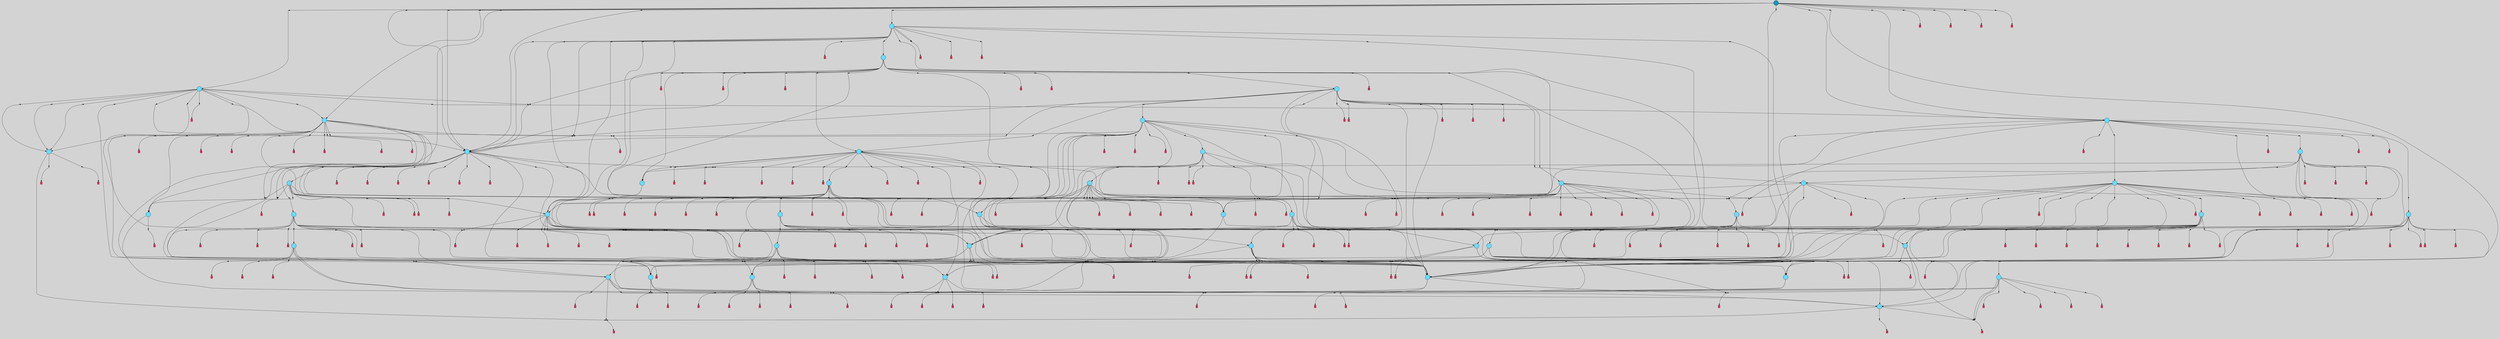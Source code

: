 // File exported with GEGELATI v1.3.1
// On the 2024-04-12 06:36:46
// With the File::TPGGraphDotExporter
digraph{
	graph[pad = "0.212, 0.055" bgcolor = lightgray]
	node[shape=circle style = filled label = ""]
		T0 [fillcolor="#66ddff"]
		T1 [fillcolor="#66ddff"]
		T2 [fillcolor="#66ddff"]
		T3 [fillcolor="#66ddff"]
		T4 [fillcolor="#66ddff"]
		T5 [fillcolor="#66ddff"]
		T6 [fillcolor="#66ddff"]
		T8 [fillcolor="#66ddff"]
		T108 [fillcolor="#66ddff"]
		T179 [fillcolor="#66ddff"]
		T190 [fillcolor="#66ddff"]
		T204 [fillcolor="#66ddff"]
		T393 [fillcolor="#66ddff"]
		T447 [fillcolor="#66ddff"]
		T454 [fillcolor="#66ddff"]
		T661 [fillcolor="#66ddff"]
		T1038 [fillcolor="#66ddff"]
		T1286 [fillcolor="#66ddff"]
		T1291 [fillcolor="#66ddff"]
		T1324 [fillcolor="#66ddff"]
		T1535 [fillcolor="#66ddff"]
		T1713 [fillcolor="#66ddff"]
		T1759 [fillcolor="#66ddff"]
		T1884 [fillcolor="#66ddff"]
		T1900 [fillcolor="#66ddff"]
		T2026 [fillcolor="#66ddff"]
		T2118 [fillcolor="#66ddff"]
		T2236 [fillcolor="#66ddff"]
		T2320 [fillcolor="#66ddff"]
		T2483 [fillcolor="#66ddff"]
		T2713 [fillcolor="#66ddff"]
		T1754 [fillcolor="#66ddff"]
		T2831 [fillcolor="#66ddff"]
		T3005 [fillcolor="#66ddff"]
		T3012 [fillcolor="#66ddff"]
		T2451 [fillcolor="#66ddff"]
		T3231 [fillcolor="#66ddff"]
		T3256 [fillcolor="#66ddff"]
		T3286 [fillcolor="#66ddff"]
		T3822 [fillcolor="#66ddff"]
		T4489 [fillcolor="#66ddff"]
		T4811 [fillcolor="#66ddff"]
		T4854 [fillcolor="#66ddff"]
		T7292 [fillcolor="#66ddff"]
		T7690 [fillcolor="#1199bb"]
		P201024 [fillcolor="#cccccc" shape=point] //
		I201024 [shape=box style=invis label="1|2&2|2#2|7#1|0#4|3&#92;n5|6&0|1#2|1#0|4#0|1&#92;n4|3&3|4#3|7#4|6#3|3&#92;n4|1&3|4#3|0#3|1#1|1&#92;n0|7&4|2#2|0#1|1#1|1&#92;n"]
		P201024 -> I201024[style=invis]
		A100430 [fillcolor="#ff3366" shape=box margin=0.03 width=0 height=0 label="0"]
		T0 -> P201024 -> A100430
		P201025 [fillcolor="#cccccc" shape=point] //
		I201025 [shape=box style=invis label="4|0&0|5#3|5#2|6#4|4&#92;n2|2&0|7#4|5#1|7#2|7&#92;n6|5&3|4#4|3#4|4#4|0&#92;n1|7&3|4#0|2#1|6#1|0&#92;n7|6&1|5#3|4#2|1#2|7&#92;n5|3&0|0#0|2#1|2#4|7&#92;n5|6&0|1#3|7#0|4#2|3&#92;n3|1&1|6#0|3#4|2#1|6&#92;n1|1&2|5#0|0#0|0#4|2&#92;n0|4&0|5#0|6#0|7#2|5&#92;n"]
		P201025 -> I201025[style=invis]
		A100431 [fillcolor="#ff3366" shape=box margin=0.03 width=0 height=0 label="1"]
		T0 -> P201025 -> A100431
		P201026 [fillcolor="#cccccc" shape=point] //
		I201026 [shape=box style=invis label="1|3&0|0#4|5#4|0#4|3&#92;n3|2&3|5#0|1#2|3#3|5&#92;n6|2&1|2#0|3#3|2#1|7&#92;n2|5&0|3#2|0#2|1#3|6&#92;n4|3&3|2#4|4#4|5#0|2&#92;n8|0&2|5#0|7#4|0#3|5&#92;n2|5&3|7#1|1#4|0#1|4&#92;n8|1&0|3#4|2#0|4#2|6&#92;n6|7&3|2#3|7#3|5#3|0&#92;n3|4&2|5#4|5#4|5#4|4&#92;n"]
		P201026 -> I201026[style=invis]
		A100432 [fillcolor="#ff3366" shape=box margin=0.03 width=0 height=0 label="1"]
		T1 -> P201026 -> A100432
		P201027 [fillcolor="#cccccc" shape=point] //
		I201027 [shape=box style=invis label="6|2&4|1#1|3#2|3#0|6&#92;n5|4&3|6#4|4#3|5#1|7&#92;n3|1&4|2#3|4#1|7#1|4&#92;n2|3&4|6#0|1#0|0#4|1&#92;n8|0&4|1#0|2#4|1#3|3&#92;n1|0&2|3#4|6#2|4#1|7&#92;n6|6&1|1#3|5#3|2#3|2&#92;n"]
		P201027 -> I201027[style=invis]
		A100433 [fillcolor="#ff3366" shape=box margin=0.03 width=0 height=0 label="2"]
		T1 -> P201027 -> A100433
		P201028 [fillcolor="#cccccc" shape=point] //
		I201028 [shape=box style=invis label="6|1&4|3#3|1#3|0#0|1&#92;n8|0&1|2#2|2#1|6#3|5&#92;n"]
		P201028 -> I201028[style=invis]
		A100434 [fillcolor="#ff3366" shape=box margin=0.03 width=0 height=0 label="2"]
		T2 -> P201028 -> A100434
		P201029 [fillcolor="#cccccc" shape=point] //
		I201029 [shape=box style=invis label="4|7&3|7#3|0#2|4#0|3&#92;n6|4&2|4#1|3#4|4#4|0&#92;n"]
		P201029 -> I201029[style=invis]
		A100435 [fillcolor="#ff3366" shape=box margin=0.03 width=0 height=0 label="3"]
		T2 -> P201029 -> A100435
		P201030 [fillcolor="#cccccc" shape=point] //
		I201030 [shape=box style=invis label="6|0&0|6#4|0#3|5#1|4&#92;n3|3&1|7#1|4#1|2#0|2&#92;n3|4&4|7#3|0#0|0#4|1&#92;n5|1&3|2#2|1#0|7#0|6&#92;n5|2&0|0#4|2#0|0#2|6&#92;n"]
		P201030 -> I201030[style=invis]
		A100436 [fillcolor="#ff3366" shape=box margin=0.03 width=0 height=0 label="3"]
		T3 -> P201030 -> A100436
		P201031 [fillcolor="#cccccc" shape=point] //
		I201031 [shape=box style=invis label="3|7&1|4#0|6#0|1#3|7&#92;n7|7&4|2#2|5#4|2#0|6&#92;n"]
		P201031 -> I201031[style=invis]
		A100437 [fillcolor="#ff3366" shape=box margin=0.03 width=0 height=0 label="4"]
		T3 -> P201031 -> A100437
		P201032 [fillcolor="#cccccc" shape=point] //
		I201032 [shape=box style=invis label="0|6&0|7#4|2#2|2#4|1&#92;n2|7&0|3#0|2#0|1#2|3&#92;n7|1&1|6#4|1#1|3#3|0&#92;n5|3&0|4#1|6#3|1#1|6&#92;n7|5&0|0#1|0#4|5#1|5&#92;n2|6&4|0#1|3#4|4#4|1&#92;n"]
		P201032 -> I201032[style=invis]
		A100438 [fillcolor="#ff3366" shape=box margin=0.03 width=0 height=0 label="4"]
		T4 -> P201032 -> A100438
		P201033 [fillcolor="#cccccc" shape=point] //
		I201033 [shape=box style=invis label="4|7&3|1#1|4#3|5#3|1&#92;n4|6&4|0#2|4#4|1#3|3&#92;n"]
		P201033 -> I201033[style=invis]
		A100439 [fillcolor="#ff3366" shape=box margin=0.03 width=0 height=0 label="5"]
		T4 -> P201033 -> A100439
		P201034 [fillcolor="#cccccc" shape=point] //
		I201034 [shape=box style=invis label="2|7&2|1#1|1#3|1#4|5&#92;n"]
		P201034 -> I201034[style=invis]
		A100440 [fillcolor="#ff3366" shape=box margin=0.03 width=0 height=0 label="5"]
		T5 -> P201034 -> A100440
		P201035 [fillcolor="#cccccc" shape=point] //
		I201035 [shape=box style=invis label="6|2&4|4#2|6#0|7#3|3&#92;n4|3&2|0#4|4#4|0#1|6&#92;n3|6&4|4#0|1#0|0#2|6&#92;n3|6&0|0#1|0#2|3#3|1&#92;n5|1&2|6#0|6#4|2#4|1&#92;n"]
		P201035 -> I201035[style=invis]
		A100441 [fillcolor="#ff3366" shape=box margin=0.03 width=0 height=0 label="6"]
		T5 -> P201035 -> A100441
		P201036 [fillcolor="#cccccc" shape=point] //
		I201036 [shape=box style=invis label="4|2&4|0#4|7#3|7#4|5&#92;n7|5&2|4#0|1#0|2#2|0&#92;n5|1&1|4#3|1#4|1#3|5&#92;n7|6&0|5#0|6#0|3#2|5&#92;n6|6&4|2#1|0#2|2#4|0&#92;n5|4&3|2#1|3#0|5#3|6&#92;n"]
		P201036 -> I201036[style=invis]
		A100442 [fillcolor="#ff3366" shape=box margin=0.03 width=0 height=0 label="6"]
		T6 -> P201036 -> A100442
		P201037 [fillcolor="#cccccc" shape=point] //
		I201037 [shape=box style=invis label="8|7&4|5#1|6#4|0#3|5&#92;n5|7&3|4#2|2#1|4#0|1&#92;n6|5&2|2#1|2#3|1#3|6&#92;n5|0&2|4#0|3#2|2#3|4&#92;n"]
		P201037 -> I201037[style=invis]
		A100443 [fillcolor="#ff3366" shape=box margin=0.03 width=0 height=0 label="7"]
		T6 -> P201037 -> A100443
		P201038 [fillcolor="#cccccc" shape=point] //
		I201038 [shape=box style=invis label="4|7&4|3#3|6#4|2#0|1&#92;n4|6&1|7#2|4#0|7#2|1&#92;n"]
		P201038 -> I201038[style=invis]
		A100444 [fillcolor="#ff3366" shape=box margin=0.03 width=0 height=0 label="8"]
		T8 -> P201038 -> A100444
		P201039 [fillcolor="#cccccc" shape=point] //
		I201039 [shape=box style=invis label="8|2&2|3#3|2#0|0#0|0&#92;n3|0&3|5#1|4#2|5#2|2&#92;n7|2&2|0#0|0#4|2#1|5&#92;n4|7&3|0#3|6#1|5#1|3&#92;n5|6&4|0#3|6#1|2#2|5&#92;n"]
		P201039 -> I201039[style=invis]
		A100445 [fillcolor="#ff3366" shape=box margin=0.03 width=0 height=0 label="0"]
		T8 -> P201039 -> A100445
		T0 -> P201037
		T4 -> P201027
		T6 -> P201039
		T8 -> P201031
		T108 -> P201028
		T108 -> P201029
		P201040 [fillcolor="#cccccc" shape=point] //
		I201040 [shape=box style=invis label="4|6&4|0#2|4#4|1#3|3&#92;n8|4&4|4#0|7#0|6#1|1&#92;n4|7&3|1#1|4#3|5#3|1&#92;n"]
		P201040 -> I201040[style=invis]
		A100446 [fillcolor="#ff3366" shape=box margin=0.03 width=0 height=0 label="5"]
		T108 -> P201040 -> A100446
		P201041 [fillcolor="#cccccc" shape=point] //
		I201041 [shape=box style=invis label="1|1&2|1#1|5#1|3#1|7&#92;n2|2&0|7#4|5#1|7#2|7&#92;n6|5&3|4#4|3#4|4#4|0&#92;n1|7&3|4#0|2#1|6#1|0&#92;n4|0&0|5#3|5#2|6#4|4&#92;n3|6&1|5#3|4#2|1#2|7&#92;n5|3&0|0#0|2#1|2#4|7&#92;n5|6&0|1#3|7#0|4#2|3&#92;n3|1&1|6#0|3#4|2#1|6&#92;n0|4&0|5#0|6#0|7#2|5&#92;n"]
		P201041 -> I201041[style=invis]
		A100447 [fillcolor="#ff3366" shape=box margin=0.03 width=0 height=0 label="1"]
		T108 -> P201041 -> A100447
		P201042 [fillcolor="#cccccc" shape=point] //
		I201042 [shape=box style=invis label="2|6&2|1#1|1#3|1#4|5&#92;n"]
		P201042 -> I201042[style=invis]
		T179 -> P201042 -> T6
		T179 -> P201035
		T179 -> P201037
		T179 -> P201031
		P201043 [fillcolor="#cccccc" shape=point] //
		I201043 [shape=box style=invis label="4|7&3|1#1|4#3|5#4|1&#92;n"]
		P201043 -> I201043[style=invis]
		A100448 [fillcolor="#ff3366" shape=box margin=0.03 width=0 height=0 label="5"]
		T179 -> P201043 -> A100448
		T190 -> P201032
		P201044 [fillcolor="#cccccc" shape=point] //
		I201044 [shape=box style=invis label="0|3&4|6#0|6#2|7#1|1&#92;n0|5&0|2#3|0#4|2#3|5&#92;n8|3&2|4#4|7#2|3#2|2&#92;n0|0&3|1#1|1#0|6#4|1&#92;n6|5&3|1#2|5#2|3#4|5&#92;n"]
		P201044 -> I201044[style=invis]
		A100449 [fillcolor="#ff3366" shape=box margin=0.03 width=0 height=0 label="7"]
		T190 -> P201044 -> A100449
		P201045 [fillcolor="#cccccc" shape=point] //
		I201045 [shape=box style=invis label="0|0&2|7#1|1#0|6#2|2&#92;n8|1&0|6#3|6#4|4#1|4&#92;n1|2&2|1#2|4#4|1#3|1&#92;n4|7&0|3#3|4#0|4#2|0&#92;n3|7&1|4#0|5#0|1#4|5&#92;n"]
		P201045 -> I201045[style=invis]
		A100450 [fillcolor="#ff3366" shape=box margin=0.03 width=0 height=0 label="4"]
		T190 -> P201045 -> A100450
		T204 -> P201031
		P201046 [fillcolor="#cccccc" shape=point] //
		I201046 [shape=box style=invis label="8|7&4|5#1|6#4|0#3|5&#92;n6|3&2|2#1|2#3|1#3|6&#92;n4|3&4|4#3|1#3|5#1|0&#92;n5|0&2|4#0|3#2|2#3|4&#92;n"]
		P201046 -> I201046[style=invis]
		A100451 [fillcolor="#ff3366" shape=box margin=0.03 width=0 height=0 label="7"]
		T204 -> P201046 -> A100451
		P201047 [fillcolor="#cccccc" shape=point] //
		I201047 [shape=box style=invis label="7|7&4|5#2|5#4|2#0|6&#92;n1|0&2|6#3|3#1|3#1|1&#92;n"]
		P201047 -> I201047[style=invis]
		A100452 [fillcolor="#ff3366" shape=box margin=0.03 width=0 height=0 label="4"]
		T204 -> P201047 -> A100452
		P201048 [fillcolor="#cccccc" shape=point] //
		I201048 [shape=box style=invis label="2|4&0|0#1|2#1|3#4|4&#92;n8|6&4|5#2|0#3|5#3|5&#92;n2|1&2|6#0|6#1|7#3|4&#92;n5|0&4|2#4|6#3|7#2|6&#92;n"]
		P201048 -> I201048[style=invis]
		A100453 [fillcolor="#ff3366" shape=box margin=0.03 width=0 height=0 label="5"]
		T204 -> P201048 -> A100453
		P201049 [fillcolor="#cccccc" shape=point] //
		I201049 [shape=box style=invis label="7|7&4|2#2|3#4|2#0|6&#92;n"]
		P201049 -> I201049[style=invis]
		A100454 [fillcolor="#ff3366" shape=box margin=0.03 width=0 height=0 label="4"]
		T204 -> P201049 -> A100454
		P201050 [fillcolor="#cccccc" shape=point] //
		I201050 [shape=box style=invis label="6|0&0|6#4|0#3|5#1|4&#92;n3|4&4|7#3|0#0|0#4|1&#92;n5|2&0|0#4|2#0|0#2|6&#92;n5|1&3|2#1|1#0|7#0|6&#92;n"]
		P201050 -> I201050[style=invis]
		A100455 [fillcolor="#ff3366" shape=box margin=0.03 width=0 height=0 label="3"]
		T393 -> P201050 -> A100455
		T393 -> P201044
		P201051 [fillcolor="#cccccc" shape=point] //
		I201051 [shape=box style=invis label="8|6&1|5#4|6#3|1#0|3&#92;n0|5&0|2#3|7#4|2#3|5&#92;n8|3&2|4#4|7#2|3#2|2&#92;n0|0&3|1#1|1#0|6#4|1&#92;n6|5&3|1#2|5#2|3#4|5&#92;n0|3&4|6#0|6#2|7#1|1&#92;n"]
		P201051 -> I201051[style=invis]
		A100456 [fillcolor="#ff3366" shape=box margin=0.03 width=0 height=0 label="7"]
		T393 -> P201051 -> A100456
		P201052 [fillcolor="#cccccc" shape=point] //
		I201052 [shape=box style=invis label="0|2&0|7#1|6#3|3#0|7&#92;n6|1&0|7#3|1#0|6#2|3&#92;n8|2&0|7#3|7#0|2#2|7&#92;n2|3&0|5#1|6#2|5#4|0&#92;n2|0&1|3#4|3#4|2#1|6&#92;n6|5&3|0#2|4#1|5#1|7&#92;n2|3&0|4#3|6#0|5#4|4&#92;n"]
		P201052 -> I201052[style=invis]
		T393 -> P201052 -> T190
		T393 -> P201034
		P201053 [fillcolor="#cccccc" shape=point] //
		I201053 [shape=box style=invis label="8|2&2|3#3|2#0|0#0|0&#92;n3|0&3|1#1|4#2|5#2|2&#92;n7|2&2|0#0|0#4|2#1|5&#92;n5|6&4|0#3|6#1|2#2|5&#92;n4|7&3|0#3|6#1|5#1|3&#92;n"]
		P201053 -> I201053[style=invis]
		A100457 [fillcolor="#ff3366" shape=box margin=0.03 width=0 height=0 label="0"]
		T447 -> P201053 -> A100457
		P201054 [fillcolor="#cccccc" shape=point] //
		I201054 [shape=box style=invis label="4|7&4|3#3|6#4|2#2|1&#92;n4|6&0|0#3|0#3|5#0|0&#92;n"]
		P201054 -> I201054[style=invis]
		A100458 [fillcolor="#ff3366" shape=box margin=0.03 width=0 height=0 label="8"]
		T447 -> P201054 -> A100458
		P201055 [fillcolor="#cccccc" shape=point] //
		I201055 [shape=box style=invis label="8|7&0|1#1|1#3|4#0|2&#92;n8|2&0|2#4|4#3|0#3|2&#92;n5|2&0|4#4|2#0|0#2|6&#92;n2|6&3|5#4|7#3|5#1|7&#92;n6|0&4|7#0|2#0|5#2|4&#92;n3|4&4|3#3|0#3|0#4|2&#92;n6|0&0|6#4|3#2|6#1|4&#92;n7|4&1|4#2|4#4|0#3|6&#92;n"]
		P201055 -> I201055[style=invis]
		A100459 [fillcolor="#ff3366" shape=box margin=0.03 width=0 height=0 label="3"]
		T447 -> P201055 -> A100459
		T447 -> P201035
		T454 -> P201039
		P201056 [fillcolor="#cccccc" shape=point] //
		I201056 [shape=box style=invis label="6|7&0|6#4|3#2|0#0|3&#92;n7|0&4|3#1|4#3|6#3|2&#92;n"]
		P201056 -> I201056[style=invis]
		A100460 [fillcolor="#ff3366" shape=box margin=0.03 width=0 height=0 label="4"]
		T454 -> P201056 -> A100460
		T454 -> P201039
		P201057 [fillcolor="#cccccc" shape=point] //
		I201057 [shape=box style=invis label="7|0&2|5#0|5#1|2#4|6&#92;n8|5&3|7#0|7#3|3#0|0&#92;n"]
		P201057 -> I201057[style=invis]
		A100461 [fillcolor="#ff3366" shape=box margin=0.03 width=0 height=0 label="6"]
		T454 -> P201057 -> A100461
		P201058 [fillcolor="#cccccc" shape=point] //
		I201058 [shape=box style=invis label="0|0&2|4#3|4#0|7#1|7&#92;n4|1&4|1#3|0#1|0#0|5&#92;n8|3&0|0#3|2#0|2#4|3&#92;n"]
		P201058 -> I201058[style=invis]
		A100462 [fillcolor="#ff3366" shape=box margin=0.03 width=0 height=0 label="4"]
		T454 -> P201058 -> A100462
		T454 -> P201031
		P201059 [fillcolor="#cccccc" shape=point] //
		I201059 [shape=box style=invis label="0|1&4|6#4|5#0|7#1|4&#92;n4|3&2|1#3|3#3|4#2|0&#92;n6|3&0|4#1|5#1|7#2|0&#92;n6|7&2|6#3|1#3|1#4|5&#92;n8|6&2|7#1|3#4|5#2|7&#92;n0|0&4|0#1|7#0|5#3|4&#92;n"]
		P201059 -> I201059[style=invis]
		A100463 [fillcolor="#ff3366" shape=box margin=0.03 width=0 height=0 label="5"]
		T454 -> P201059 -> A100463
		T454 -> P201027
		P201060 [fillcolor="#cccccc" shape=point] //
		I201060 [shape=box style=invis label="0|2&1|7#1|5#3|0#2|7&#92;n4|1&3|4#3|4#3|0#1|5&#92;n8|0&1|6#1|6#1|2#4|6&#92;n3|6&2|5#2|5#1|1#0|3&#92;n"]
		P201060 -> I201060[style=invis]
		T661 -> P201060 -> T179
		T661 -> P201031
		P201061 [fillcolor="#cccccc" shape=point] //
		I201061 [shape=box style=invis label="1|5&1|2#0|5#0|4#4|5&#92;n2|6&2|3#4|6#2|4#2|0&#92;n4|7&4|3#1|6#4|0#2|1&#92;n1|5&1|7#4|5#1|2#0|5&#92;n4|5&4|1#2|4#0|0#2|0&#92;n3|7&0|2#2|6#1|1#4|5&#92;n7|5&0|4#1|6#1|4#3|6&#92;n6|5&4|6#2|6#4|7#2|0&#92;n1|7&0|2#0|7#0|5#4|4&#92;n"]
		P201061 -> I201061[style=invis]
		A100464 [fillcolor="#ff3366" shape=box margin=0.03 width=0 height=0 label="8"]
		T661 -> P201061 -> A100464
		T661 -> P201031
		P201062 [fillcolor="#cccccc" shape=point] //
		I201062 [shape=box style=invis label="8|2&2|6#0|6#1|4#4|2&#92;n6|2&4|1#4|0#0|2#2|2&#92;n3|0&4|2#3|2#3|5#1|7&#92;n"]
		P201062 -> I201062[style=invis]
		A100465 [fillcolor="#ff3366" shape=box margin=0.03 width=0 height=0 label="5"]
		T661 -> P201062 -> A100465
		P201063 [fillcolor="#cccccc" shape=point] //
		I201063 [shape=box style=invis label="3|0&3|5#2|4#2|5#2|2&#92;n2|2&2|0#2|4#1|2#2|4&#92;n4|7&3|3#3|6#2|5#4|3&#92;n4|1&2|3#4|1#4|7#0|2&#92;n8|2&2|7#0|2#4|0#0|0&#92;n1|7&0|0#2|3#4|1#2|3&#92;n"]
		P201063 -> I201063[style=invis]
		A100466 [fillcolor="#ff3366" shape=box margin=0.03 width=0 height=0 label="0"]
		T661 -> P201063 -> A100466
		P201064 [fillcolor="#cccccc" shape=point] //
		I201064 [shape=box style=invis label="4|2&4|6#0|5#0|7#4|4&#92;n1|2&2|4#1|0#1|0#4|4&#92;n7|0&4|6#1|4#2|0#2|7&#92;n3|4&4|6#0|1#0|4#2|5&#92;n"]
		P201064 -> I201064[style=invis]
		A100467 [fillcolor="#ff3366" shape=box margin=0.03 width=0 height=0 label="5"]
		T1038 -> P201064 -> A100467
		P201065 [fillcolor="#cccccc" shape=point] //
		I201065 [shape=box style=invis label="0|0&4|2#3|6#2|3#3|6&#92;n5|2&4|0#3|0#3|3#2|1&#92;n1|0&4|5#2|6#0|1#2|6&#92;n4|2&4|4#0|4#2|7#4|2&#92;n"]
		P201065 -> I201065[style=invis]
		T1038 -> P201065 -> T204
		P201066 [fillcolor="#cccccc" shape=point] //
		I201066 [shape=box style=invis label="2|0&2|1#3|1#3|1#4|0&#92;n"]
		P201066 -> I201066[style=invis]
		A100468 [fillcolor="#ff3366" shape=box margin=0.03 width=0 height=0 label="5"]
		T1038 -> P201066 -> A100468
		T1038 -> P201041
		P201067 [fillcolor="#cccccc" shape=point] //
		I201067 [shape=box style=invis label="6|2&1|0#3|3#2|5#2|6&#92;n1|0&3|6#4|6#2|7#2|4&#92;n"]
		P201067 -> I201067[style=invis]
		T1038 -> P201067 -> T4
		P201068 [fillcolor="#cccccc" shape=point] //
		I201068 [shape=box style=invis label="8|0&3|1#4|5#0|3#1|4&#92;n2|6&2|4#4|3#0|0#4|2&#92;n"]
		P201068 -> I201068[style=invis]
		A100469 [fillcolor="#ff3366" shape=box margin=0.03 width=0 height=0 label="5"]
		T1038 -> P201068 -> A100469
		P201069 [fillcolor="#cccccc" shape=point] //
		I201069 [shape=box style=invis label="6|5&3|0#2|4#1|5#1|7&#92;n6|7&3|0#2|2#2|5#4|6&#92;n6|1&0|7#3|5#0|6#2|3&#92;n2|0&0|5#1|6#2|5#4|0&#92;n2|0&1|3#4|3#4|2#1|6&#92;n8|2&0|7#3|7#0|2#2|7&#92;n2|3&0|4#3|4#0|5#4|4&#92;n"]
		P201069 -> I201069[style=invis]
		T1038 -> P201069 -> T190
		P201070 [fillcolor="#cccccc" shape=point] //
		I201070 [shape=box style=invis label="2|7&2|0#1|6#3|1#4|5&#92;n8|0&4|6#4|4#0|1#2|7&#92;n"]
		P201070 -> I201070[style=invis]
		T1286 -> P201070 -> T447
		P201071 [fillcolor="#cccccc" shape=point] //
		I201071 [shape=box style=invis label="0|0&3|1#1|6#0|6#3|1&#92;n8|3&2|4#4|3#2|3#2|2&#92;n0|5&0|2#3|0#4|2#3|5&#92;n7|6&4|1#2|7#4|3#2|0&#92;n6|5&3|1#2|5#2|3#4|5&#92;n"]
		P201071 -> I201071[style=invis]
		A100470 [fillcolor="#ff3366" shape=box margin=0.03 width=0 height=0 label="7"]
		T1286 -> P201071 -> A100470
		P201072 [fillcolor="#cccccc" shape=point] //
		I201072 [shape=box style=invis label="2|6&1|1#2|5#2|7#1|3&#92;n5|0&0|6#4|1#1|2#3|1&#92;n2|5&0|2#1|5#0|2#1|1&#92;n2|4&3|2#0|7#4|4#1|4&#92;n1|3&4|3#1|1#4|0#0|1&#92;n"]
		P201072 -> I201072[style=invis]
		A100471 [fillcolor="#ff3366" shape=box margin=0.03 width=0 height=0 label="8"]
		T1286 -> P201072 -> A100471
		P201073 [fillcolor="#cccccc" shape=point] //
		I201073 [shape=box style=invis label="1|2&4|5#1|2#1|3#2|3&#92;n6|0&3|7#1|1#2|6#4|0&#92;n4|4&2|5#1|6#4|6#1|1&#92;n"]
		P201073 -> I201073[style=invis]
		A100472 [fillcolor="#ff3366" shape=box margin=0.03 width=0 height=0 label="3"]
		T1286 -> P201073 -> A100472
		P201074 [fillcolor="#cccccc" shape=point] //
		I201074 [shape=box style=invis label="6|7&3|2#1|5#4|7#3|2&#92;n6|7&2|6#2|4#2|6#2|5&#92;n7|0&4|0#0|0#4|2#1|5&#92;n4|2&2|6#3|6#3|0#4|7&#92;n"]
		P201074 -> I201074[style=invis]
		T1286 -> P201074 -> T5
		P201075 [fillcolor="#cccccc" shape=point] //
		I201075 [shape=box style=invis label="6|5&2|6#1|2#2|1#1|6&#92;n2|6&0|5#0|6#4|5#4|5&#92;n5|5&3|4#2|7#1|4#0|1&#92;n0|5&0|0#2|0#0|3#4|3&#92;n"]
		P201075 -> I201075[style=invis]
		A100473 [fillcolor="#ff3366" shape=box margin=0.03 width=0 height=0 label="7"]
		T1286 -> P201075 -> A100473
		P201076 [fillcolor="#cccccc" shape=point] //
		I201076 [shape=box style=invis label="5|2&1|7#0|6#1|6#1|5&#92;n6|5&3|0#2|4#1|5#1|7&#92;n8|7&0|7#3|7#0|2#2|7&#92;n2|6&1|3#4|3#4|2#1|6&#92;n2|3&0|4#3|4#0|5#4|4&#92;n6|1&0|7#3|1#0|6#2|3&#92;n2|0&0|5#1|6#2|5#4|0&#92;n"]
		P201076 -> I201076[style=invis]
		T1286 -> P201076 -> T190
		P201077 [fillcolor="#cccccc" shape=point] //
		I201077 [shape=box style=invis label="0|2&0|7#1|6#3|3#0|7&#92;n6|1&0|7#3|1#0|6#2|3&#92;n6|7&0|7#2|6#1|3#2|3&#92;n2|3&0|5#1|6#2|5#4|0&#92;n8|2&0|7#3|7#0|2#2|7&#92;n2|0&1|3#4|3#4|2#1|6&#92;n2|3&0|4#3|6#0|5#4|4&#92;n"]
		P201077 -> I201077[style=invis]
		T1291 -> P201077 -> T190
		P201078 [fillcolor="#cccccc" shape=point] //
		I201078 [shape=box style=invis label="8|0&2|6#2|2#1|1#1|0&#92;n4|6&0|4#2|3#0|6#4|1&#92;n3|6&2|7#1|0#3|1#3|0&#92;n4|3&2|2#1|7#3|5#1|7&#92;n8|2&4|6#3|7#3|1#2|0&#92;n2|6&1|4#3|5#0|2#4|0&#92;n"]
		P201078 -> I201078[style=invis]
		A100474 [fillcolor="#ff3366" shape=box margin=0.03 width=0 height=0 label="0"]
		T1291 -> P201078 -> A100474
		P201079 [fillcolor="#cccccc" shape=point] //
		I201079 [shape=box style=invis label="5|0&1|1#1|2#2|7#1|5&#92;n7|7&3|0#0|5#4|5#0|7&#92;n1|7&4|0#3|1#3|3#2|1&#92;n"]
		P201079 -> I201079[style=invis]
		T1291 -> P201079 -> T190
		P201080 [fillcolor="#cccccc" shape=point] //
		I201080 [shape=box style=invis label="7|0&2|1#1|4#1|3#4|2&#92;n7|0&1|4#2|7#3|7#3|7&#92;n3|0&1|7#2|6#1|2#0|2&#92;n"]
		P201080 -> I201080[style=invis]
		T1291 -> P201080 -> T1038
		P201081 [fillcolor="#cccccc" shape=point] //
		I201081 [shape=box style=invis label="1|0&1|6#1|2#0|4#1|4&#92;n4|7&4|3#3|6#4|2#1|4&#92;n2|3&1|3#2|4#0|6#3|3&#92;n"]
		P201081 -> I201081[style=invis]
		A100475 [fillcolor="#ff3366" shape=box margin=0.03 width=0 height=0 label="8"]
		T1291 -> P201081 -> A100475
		P201082 [fillcolor="#cccccc" shape=point] //
		I201082 [shape=box style=invis label="4|4&2|5#1|6#4|6#1|1&#92;n6|0&3|7#1|1#2|6#4|0&#92;n"]
		P201082 -> I201082[style=invis]
		A100476 [fillcolor="#ff3366" shape=box margin=0.03 width=0 height=0 label="3"]
		T1291 -> P201082 -> A100476
		P201083 [fillcolor="#cccccc" shape=point] //
		I201083 [shape=box style=invis label="2|0&3|4#1|5#3|7#4|0&#92;n2|0&0|1#0|0#2|0#4|5&#92;n0|0&3|4#0|1#3|0#1|7&#92;n2|4&0|4#3|0#2|2#3|2&#92;n2|4&0|0#4|5#4|6#4|0&#92;n0|7&0|6#4|3#4|1#2|4&#92;n"]
		P201083 -> I201083[style=invis]
		A100477 [fillcolor="#ff3366" shape=box margin=0.03 width=0 height=0 label="5"]
		T1291 -> P201083 -> A100477
		P201084 [fillcolor="#cccccc" shape=point] //
		I201084 [shape=box style=invis label="8|1&1|5#1|0#1|1#0|1&#92;n6|4&2|4#1|3#1|4#4|0&#92;n2|0&4|2#1|3#2|1#0|4&#92;n4|7&3|7#3|0#2|7#0|3&#92;n"]
		P201084 -> I201084[style=invis]
		T1324 -> P201084 -> T393
		P201085 [fillcolor="#cccccc" shape=point] //
		I201085 [shape=box style=invis label="8|0&3|3#4|5#2|0#0|1&#92;n0|2&2|3#3|0#4|7#4|3&#92;n"]
		P201085 -> I201085[style=invis]
		A100478 [fillcolor="#ff3366" shape=box margin=0.03 width=0 height=0 label="5"]
		T1324 -> P201085 -> A100478
		P201086 [fillcolor="#cccccc" shape=point] //
		I201086 [shape=box style=invis label="0|4&0|5#0|6#0|7#2|5&#92;n6|5&3|4#4|3#4|4#4|0&#92;n2|2&0|7#4|5#1|7#2|7&#92;n1|7&3|4#0|2#1|6#1|0&#92;n7|6&1|5#3|4#2|1#2|7&#92;n0|3&0|0#0|2#1|2#4|7&#92;n5|6&0|1#3|7#0|4#2|3&#92;n3|1&1|6#0|3#4|2#1|6&#92;n1|1&2|5#0|0#1|0#4|2&#92;n4|0&0|5#3|5#2|6#4|4&#92;n"]
		P201086 -> I201086[style=invis]
		A100479 [fillcolor="#ff3366" shape=box margin=0.03 width=0 height=0 label="1"]
		T1324 -> P201086 -> A100479
		P201087 [fillcolor="#cccccc" shape=point] //
		I201087 [shape=box style=invis label="1|0&3|3#3|4#2|3#4|0&#92;n1|6&3|3#4|4#4|0#1|2&#92;n1|1&3|1#0|5#0|5#0|0&#92;n1|6&4|0#3|3#2|6#3|1&#92;n0|6&3|3#4|6#4|0#3|0&#92;n4|1&1|5#1|3#4|4#3|2&#92;n"]
		P201087 -> I201087[style=invis]
		A100480 [fillcolor="#ff3366" shape=box margin=0.03 width=0 height=0 label="4"]
		T1324 -> P201087 -> A100480
		P201088 [fillcolor="#cccccc" shape=point] //
		I201088 [shape=box style=invis label="4|1&2|6#1|7#0|6#4|4&#92;n6|0&0|6#4|0#3|5#1|4&#92;n3|0&4|7#3|0#0|0#4|1&#92;n2|1&2|4#1|2#0|5#0|7&#92;n5|3&1|7#4|5#1|4#2|2&#92;n5|2&1|4#3|5#3|7#1|2&#92;n"]
		P201088 -> I201088[style=invis]
		A100481 [fillcolor="#ff3366" shape=box margin=0.03 width=0 height=0 label="3"]
		T1324 -> P201088 -> A100481
		P201089 [fillcolor="#cccccc" shape=point] //
		I201089 [shape=box style=invis label="7|0&2|4#2|7#3|7#3|7&#92;n3|4&4|7#2|4#0|0#4|1&#92;n7|0&2|1#1|4#1|3#4|2&#92;n3|0&1|7#2|6#1|2#0|2&#92;n"]
		P201089 -> I201089[style=invis]
		A100482 [fillcolor="#ff3366" shape=box margin=0.03 width=0 height=0 label="3"]
		T1324 -> P201089 -> A100482
		T1324 -> P201079
		P201090 [fillcolor="#cccccc" shape=point] //
		I201090 [shape=box style=invis label="1|5&1|0#3|3#3|1#2|0&#92;n8|1&4|5#1|6#4|4#3|0&#92;n3|0&3|7#2|0#2|4#4|3&#92;n7|4&2|1#0|0#4|0#0|3&#92;n0|1&0|2#4|5#2|2#4|1&#92;n2|6&4|5#0|0#0|2#2|0&#92;n"]
		P201090 -> I201090[style=invis]
		A100483 [fillcolor="#ff3366" shape=box margin=0.03 width=0 height=0 label="7"]
		T1535 -> P201090 -> A100483
		P201091 [fillcolor="#cccccc" shape=point] //
		I201091 [shape=box style=invis label="7|0&4|5#4|6#2|4#1|6&#92;n8|7&3|5#1|5#2|6#3|5&#92;n1|2&2|0#3|6#1|5#2|1&#92;n1|2&4|6#3|7#3|2#4|2&#92;n"]
		P201091 -> I201091[style=invis]
		A100484 [fillcolor="#ff3366" shape=box margin=0.03 width=0 height=0 label="5"]
		T1535 -> P201091 -> A100484
		P201092 [fillcolor="#cccccc" shape=point] //
		I201092 [shape=box style=invis label="7|6&3|3#1|4#0|6#4|4&#92;n2|3&4|3#1|6#0|5#1|0&#92;n6|7&4|5#2|4#0|1#4|1&#92;n5|0&3|3#2|5#1|2#1|5&#92;n3|0&2|1#2|1#0|5#2|7&#92;n5|4&0|0#3|2#4|3#1|0&#92;n6|7&4|5#3|4#3|5#1|7&#92;n2|6&4|2#4|0#1|3#4|4&#92;n6|5&4|4#3|5#3|7#0|2&#92;n"]
		P201092 -> I201092[style=invis]
		T1535 -> P201092 -> T190
		P201093 [fillcolor="#cccccc" shape=point] //
		I201093 [shape=box style=invis label="4|4&3|7#2|4#1|2#4|5&#92;n5|1&3|2#2|1#0|7#0|6&#92;n0|0&0|4#2|3#3|7#2|7&#92;n8|2&3|7#0|4#4|0#4|2&#92;n3|3&0|7#1|4#1|2#0|2&#92;n4|5&2|5#0|1#0|1#1|0&#92;n0|7&3|5#0|4#4|4#0|6&#92;n3|3&0|1#1|1#2|4#3|1&#92;n3|3&3|2#4|2#4|7#1|0&#92;n"]
		P201093 -> I201093[style=invis]
		T1535 -> P201093 -> T5
		P201094 [fillcolor="#cccccc" shape=point] //
		I201094 [shape=box style=invis label="0|2&0|7#1|6#3|3#0|7&#92;n6|1&0|7#3|1#0|6#2|3&#92;n2|0&1|3#4|3#4|2#1|6&#92;n2|3&0|5#1|6#2|5#4|0&#92;n8|6&0|7#3|7#0|2#2|7&#92;n6|7&0|7#2|6#1|3#2|3&#92;n2|3&0|4#3|6#0|5#4|4&#92;n"]
		P201094 -> I201094[style=invis]
		T1535 -> P201094 -> T190
		P201095 [fillcolor="#cccccc" shape=point] //
		I201095 [shape=box style=invis label="1|0&4|5#2|6#0|1#2|6&#92;n5|7&4|0#0|0#3|3#2|1&#92;n"]
		P201095 -> I201095[style=invis]
		T1535 -> P201095 -> T204
		P201096 [fillcolor="#cccccc" shape=point] //
		I201096 [shape=box style=invis label="1|0&0|3#3|1#4|7#2|3&#92;n2|7&2|1#1|1#3|1#4|5&#92;n"]
		P201096 -> I201096[style=invis]
		A100485 [fillcolor="#ff3366" shape=box margin=0.03 width=0 height=0 label="5"]
		T1535 -> P201096 -> A100485
		P201097 [fillcolor="#cccccc" shape=point] //
		I201097 [shape=box style=invis label="2|6&1|1#2|5#2|7#1|3&#92;n8|2&4|2#2|0#1|2#3|1&#92;n2|5&0|2#1|5#0|2#1|1&#92;n5|0&0|6#4|1#1|2#3|1&#92;n2|4&3|2#0|7#4|5#1|4&#92;n"]
		P201097 -> I201097[style=invis]
		A100486 [fillcolor="#ff3366" shape=box margin=0.03 width=0 height=0 label="8"]
		T1535 -> P201097 -> A100486
		P201098 [fillcolor="#cccccc" shape=point] //
		I201098 [shape=box style=invis label="5|3&3|3#2|4#1|1#3|0&#92;n3|1&0|4#3|6#4|6#3|5&#92;n8|0&2|4#4|0#4|1#3|6&#92;n"]
		P201098 -> I201098[style=invis]
		A100487 [fillcolor="#ff3366" shape=box margin=0.03 width=0 height=0 label="5"]
		T1713 -> P201098 -> A100487
		P201099 [fillcolor="#cccccc" shape=point] //
		I201099 [shape=box style=invis label="3|4&4|7#2|4#0|4#4|1&#92;n7|0&2|4#2|7#3|7#3|7&#92;n3|0&1|7#2|6#1|2#0|2&#92;n"]
		P201099 -> I201099[style=invis]
		A100488 [fillcolor="#ff3366" shape=box margin=0.03 width=0 height=0 label="3"]
		T1713 -> P201099 -> A100488
		P201100 [fillcolor="#cccccc" shape=point] //
		I201100 [shape=box style=invis label="2|0&2|1#1|1#3|1#4|0&#92;n"]
		P201100 -> I201100[style=invis]
		A100489 [fillcolor="#ff3366" shape=box margin=0.03 width=0 height=0 label="5"]
		T1713 -> P201100 -> A100489
		T1713 -> P201086
		P201101 [fillcolor="#cccccc" shape=point] //
		I201101 [shape=box style=invis label="6|5&3|0#2|4#1|5#1|7&#92;n8|7&0|7#3|7#0|2#2|7&#92;n2|0&1|3#4|3#4|2#1|6&#92;n2|0&0|5#1|6#2|5#4|0&#92;n6|1&0|7#3|1#0|6#2|3&#92;n2|3&0|4#3|4#0|5#4|4&#92;n"]
		P201101 -> I201101[style=invis]
		T1713 -> P201101 -> T190
		P201102 [fillcolor="#cccccc" shape=point] //
		I201102 [shape=box style=invis label="0|1&2|5#3|0#1|2#3|4&#92;n7|4&2|7#0|6#0|3#1|0&#92;n8|7&4|1#0|7#0|6#3|1&#92;n4|1&3|0#1|5#0|7#1|6&#92;n1|0&3|7#4|3#2|4#2|4&#92;n"]
		P201102 -> I201102[style=invis]
		T1713 -> P201102 -> T8
		P201103 [fillcolor="#cccccc" shape=point] //
		I201103 [shape=box style=invis label="2|1&0|1#2|2#4|0#2|0&#92;n1|0&3|1#2|6#4|3#2|5&#92;n8|5&3|5#3|2#0|4#0|6&#92;n"]
		P201103 -> I201103[style=invis]
		A100490 [fillcolor="#ff3366" shape=box margin=0.03 width=0 height=0 label="7"]
		T1713 -> P201103 -> A100490
		T1713 -> P201086
		T1713 -> P201051
		P201104 [fillcolor="#cccccc" shape=point] //
		I201104 [shape=box style=invis label="8|1&4|5#1|6#4|4#3|0&#92;n6|6&2|2#4|0#0|4#2|0&#92;n3|0&3|7#2|0#2|4#4|3&#92;n7|4&2|1#0|0#4|0#0|3&#92;n2|6&4|5#0|0#0|2#2|0&#92;n0|1&0|2#4|5#2|2#4|1&#92;n"]
		P201104 -> I201104[style=invis]
		A100491 [fillcolor="#ff3366" shape=box margin=0.03 width=0 height=0 label="7"]
		T1713 -> P201104 -> A100491
		P201105 [fillcolor="#cccccc" shape=point] //
		I201105 [shape=box style=invis label="1|0&0|5#1|0#0|0#4|4&#92;n0|2&1|7#1|5#3|5#2|7&#92;n4|1&3|4#3|4#3|0#1|5&#92;n2|6&4|0#0|2#2|3#4|5&#92;n3|6&2|5#0|5#1|1#0|3&#92;n"]
		P201105 -> I201105[style=invis]
		T1713 -> P201105 -> T179
		P201106 [fillcolor="#cccccc" shape=point] //
		I201106 [shape=box style=invis label="3|0&1|0#3|2#0|6#1|4&#92;n"]
		P201106 -> I201106[style=invis]
		A100492 [fillcolor="#ff3366" shape=box margin=0.03 width=0 height=0 label="4"]
		T1713 -> P201106 -> A100492
		P201107 [fillcolor="#cccccc" shape=point] //
		I201107 [shape=box style=invis label="1|0&1|2#3|4#3|4#1|2&#92;n0|3&0|7#4|1#1|6#3|2&#92;n3|0&2|1#4|3#3|3#4|1&#92;n5|0&1|3#0|7#0|5#0|4&#92;n2|3&3|2#1|3#3|4#0|6&#92;n5|7&1|5#0|7#2|1#3|0&#92;n6|4&4|5#4|2#2|1#0|1&#92;n5|7&1|4#0|4#0|1#3|5&#92;n"]
		P201107 -> I201107[style=invis]
		A100493 [fillcolor="#ff3366" shape=box margin=0.03 width=0 height=0 label="5"]
		T1713 -> P201107 -> A100493
		P201108 [fillcolor="#cccccc" shape=point] //
		I201108 [shape=box style=invis label="1|7&3|4#3|2#3|6#1|0&#92;n0|4&0|5#0|3#0|7#3|5&#92;n7|2&2|3#3|2#2|2#4|0&#92;n1|5&0|2#4|3#0|7#0|2&#92;n5|6&0|1#2|7#0|4#2|3&#92;n3|1&3|6#0|4#4|2#1|6&#92;n4|0&0|5#3|5#2|6#4|4&#92;n7|7&1|5#3|4#2|1#3|7&#92;n3|6&4|0#1|0#4|1#0|0&#92;n2|2&0|7#4|5#1|7#2|7&#92;n"]
		P201108 -> I201108[style=invis]
		T1713 -> P201108 -> T1535
		P201109 [fillcolor="#cccccc" shape=point] //
		I201109 [shape=box style=invis label="5|4&1|3#0|7#0|2#0|4&#92;n5|1&1|1#0|7#1|4#1|2&#92;n3|0&2|1#4|3#3|3#4|1&#92;n6|4&4|5#4|2#2|4#0|1&#92;n0|1&2|5#2|4#1|7#4|1&#92;n0|3&0|7#4|1#1|6#3|2&#92;n5|7&1|5#0|7#2|1#3|0&#92;n5|7&1|4#0|4#0|1#3|5&#92;n"]
		P201109 -> I201109[style=invis]
		A100494 [fillcolor="#ff3366" shape=box margin=0.03 width=0 height=0 label="5"]
		T1713 -> P201109 -> A100494
		T1759 -> P201070
		P201110 [fillcolor="#cccccc" shape=point] //
		I201110 [shape=box style=invis label="1|6&2|1#2|7#0|5#4|6&#92;n4|0&2|1#2|3#0|4#4|3&#92;n4|4&1|2#4|4#0|3#3|2&#92;n7|2&2|7#0|5#1|4#3|3&#92;n1|4&4|2#3|6#4|6#0|1&#92;n5|5&2|4#2|7#1|4#3|1&#92;n0|5&0|4#2|0#0|3#4|3&#92;n"]
		P201110 -> I201110[style=invis]
		A100495 [fillcolor="#ff3366" shape=box margin=0.03 width=0 height=0 label="7"]
		T1759 -> P201110 -> A100495
		P201111 [fillcolor="#cccccc" shape=point] //
		I201111 [shape=box style=invis label="3|4&4|2#0|1#0|4#2|5&#92;n6|7&1|0#1|4#1|3#1|0&#92;n0|2&3|2#1|4#1|6#0|6&#92;n6|1&3|3#1|4#2|0#4|3&#92;n"]
		P201111 -> I201111[style=invis]
		A100496 [fillcolor="#ff3366" shape=box margin=0.03 width=0 height=0 label="5"]
		T1759 -> P201111 -> A100496
		P201112 [fillcolor="#cccccc" shape=point] //
		I201112 [shape=box style=invis label="8|3&2|0#3|4#0|1#4|3&#92;n4|2&1|0#3|5#1|1#4|1&#92;n2|7&1|6#2|5#0|7#3|6&#92;n8|0&3|5#1|3#1|6#4|5&#92;n"]
		P201112 -> I201112[style=invis]
		A100497 [fillcolor="#ff3366" shape=box margin=0.03 width=0 height=0 label="5"]
		T1759 -> P201112 -> A100497
		P201113 [fillcolor="#cccccc" shape=point] //
		I201113 [shape=box style=invis label="7|7&4|4#3|3#2|2#1|0&#92;n8|1&1|2#1|0#1|1#0|7&#92;n7|4&0|1#3|1#0|3#0|7&#92;n6|4&2|4#1|3#1|4#4|0&#92;n2|0&4|2#1|3#2|3#0|4&#92;n4|7&3|7#3|0#2|7#0|3&#92;n"]
		P201113 -> I201113[style=invis]
		T1759 -> P201113 -> T393
		P201114 [fillcolor="#cccccc" shape=point] //
		I201114 [shape=box style=invis label="1|1&2|5#0|0#0|0#4|2&#92;n2|2&0|7#4|5#1|7#2|7&#92;n6|5&3|4#4|3#4|4#4|0&#92;n1|7&3|4#0|2#1|6#1|1&#92;n4|0&0|5#3|5#2|6#4|4&#92;n5|3&0|0#0|2#1|2#4|7&#92;n5|6&0|1#3|7#0|4#2|3&#92;n3|1&1|6#0|3#4|2#1|6&#92;n7|6&1|5#3|4#2|7#2|7&#92;n0|4&0|5#0|6#0|7#2|5&#92;n"]
		P201114 -> I201114[style=invis]
		A100498 [fillcolor="#ff3366" shape=box margin=0.03 width=0 height=0 label="1"]
		T1759 -> P201114 -> A100498
		P201115 [fillcolor="#cccccc" shape=point] //
		I201115 [shape=box style=invis label="1|6&2|2#0|1#4|1#4|6&#92;n2|4&2|0#1|6#2|6#1|1&#92;n7|1&2|3#0|4#0|2#4|2&#92;n0|4&1|7#1|0#2|2#3|4&#92;n8|0&2|7#3|7#4|5#1|7&#92;n5|4&1|0#0|0#0|4#2|3&#92;n"]
		P201115 -> I201115[style=invis]
		A100499 [fillcolor="#ff3366" shape=box margin=0.03 width=0 height=0 label="0"]
		T1759 -> P201115 -> A100499
		P201116 [fillcolor="#cccccc" shape=point] //
		I201116 [shape=box style=invis label="7|6&4|5#2|5#1|0#1|2&#92;n7|1&4|2#2|7#3|0#1|1&#92;n3|0&1|0#3|2#0|3#1|4&#92;n"]
		P201116 -> I201116[style=invis]
		A100500 [fillcolor="#ff3366" shape=box margin=0.03 width=0 height=0 label="4"]
		T1884 -> P201116 -> A100500
		P201117 [fillcolor="#cccccc" shape=point] //
		I201117 [shape=box style=invis label="4|0&4|5#1|4#4|1#4|5&#92;n4|7&2|1#0|3#0|2#3|1&#92;n5|6&4|3#1|3#4|1#4|0&#92;n3|6&3|1#3|3#0|6#2|2&#92;n1|6&2|0#0|1#2|2#3|2&#92;n1|6&1|5#2|7#0|5#4|7&#92;n4|1&2|1#1|4#1|3#4|2&#92;n"]
		P201117 -> I201117[style=invis]
		T1884 -> P201117 -> T1291
		P201118 [fillcolor="#cccccc" shape=point] //
		I201118 [shape=box style=invis label="0|1&0|2#4|5#2|2#4|1&#92;n8|2&4|0#0|6#2|0#4|0&#92;n8|1&4|5#1|6#3|4#3|0&#92;n3|0&3|7#2|0#2|4#4|3&#92;n7|4&2|1#0|0#4|0#0|3&#92;n1|5&1|0#3|3#3|1#2|0&#92;n"]
		P201118 -> I201118[style=invis]
		A100501 [fillcolor="#ff3366" shape=box margin=0.03 width=0 height=0 label="7"]
		T1884 -> P201118 -> A100501
		P201119 [fillcolor="#cccccc" shape=point] //
		I201119 [shape=box style=invis label="8|5&0|0#1|0#1|7#3|2&#92;n2|0&2|1#1|2#1|4#4|0&#92;n7|0&4|1#2|5#4|2#0|2&#92;n"]
		P201119 -> I201119[style=invis]
		A100502 [fillcolor="#ff3366" shape=box margin=0.03 width=0 height=0 label="4"]
		T1884 -> P201119 -> A100502
		T1884 -> P201086
		P201120 [fillcolor="#cccccc" shape=point] //
		I201120 [shape=box style=invis label="3|0&3|5#1|4#2|4#2|2&#92;n8|2&2|3#3|2#0|0#0|0&#92;n7|7&1|1#4|6#3|5#4|7&#92;n7|1&2|0#0|0#4|2#2|5&#92;n3|0&2|2#1|7#4|4#3|6&#92;n4|7&3|0#3|6#1|5#1|3&#92;n5|5&2|7#4|4#4|3#2|1&#92;n"]
		P201120 -> I201120[style=invis]
		A100503 [fillcolor="#ff3366" shape=box margin=0.03 width=0 height=0 label="0"]
		T1884 -> P201120 -> A100503
		P201121 [fillcolor="#cccccc" shape=point] //
		I201121 [shape=box style=invis label="5|2&3|0#1|1#1|1#4|2&#92;n8|0&2|4#4|0#4|1#3|6&#92;n3|1&4|4#3|6#4|6#3|5&#92;n5|7&3|3#2|4#1|1#3|0&#92;n"]
		P201121 -> I201121[style=invis]
		A100504 [fillcolor="#ff3366" shape=box margin=0.03 width=0 height=0 label="5"]
		T1884 -> P201121 -> A100504
		P201122 [fillcolor="#cccccc" shape=point] //
		I201122 [shape=box style=invis label="0|1&2|5#3|4#1|2#3|4&#92;n0|2&0|7#2|0#3|0#0|4&#92;n7|1&0|1#2|6#1|4#1|0&#92;n7|4&2|7#0|6#0|3#1|0&#92;n4|1&3|0#3|5#0|7#1|6&#92;n"]
		P201122 -> I201122[style=invis]
		A100505 [fillcolor="#ff3366" shape=box margin=0.03 width=0 height=0 label="7"]
		T1884 -> P201122 -> A100505
		P201123 [fillcolor="#cccccc" shape=point] //
		I201123 [shape=box style=invis label="2|0&3|1#4|3#1|4#0|3&#92;n3|6&0|4#3|5#1|2#4|4&#92;n7|5&2|6#0|2#0|1#2|3&#92;n0|7&0|5#4|1#1|2#4|6&#92;n7|7&1|6#4|1#1|3#3|3&#92;n"]
		P201123 -> I201123[style=invis]
		A100506 [fillcolor="#ff3366" shape=box margin=0.03 width=0 height=0 label="4"]
		T1884 -> P201123 -> A100506
		T1884 -> P201086
		P201124 [fillcolor="#cccccc" shape=point] //
		I201124 [shape=box style=invis label="2|6&1|0#1|3#4|4#4|1&#92;n3|4&3|0#3|4#2|4#4|3&#92;n3|6&3|5#3|3#0|4#4|5&#92;n8|4&1|5#0|0#3|7#4|7&#92;n2|7&0|3#0|2#3|1#2|4&#92;n6|6&0|7#4|2#2|2#4|1&#92;n1|0&3|3#4|6#1|5#4|2&#92;n"]
		P201124 -> I201124[style=invis]
		A100507 [fillcolor="#ff3366" shape=box margin=0.03 width=0 height=0 label="4"]
		T1884 -> P201124 -> A100507
		P201125 [fillcolor="#cccccc" shape=point] //
		I201125 [shape=box style=invis label="8|7&0|7#3|7#0|2#2|7&#92;n6|5&3|0#2|4#1|5#1|7&#92;n2|0&1|3#4|3#4|2#1|6&#92;n3|0&0|5#1|6#2|5#4|0&#92;n6|1&0|7#3|1#0|6#2|3&#92;n2|3&0|4#3|4#0|5#4|4&#92;n"]
		P201125 -> I201125[style=invis]
		T1884 -> P201125 -> T190
		T1884 -> P201031
		T1884 -> P201089
		P201126 [fillcolor="#cccccc" shape=point] //
		I201126 [shape=box style=invis label="1|1&2|5#0|0#0|0#4|2&#92;n2|2&0|7#4|5#1|7#2|7&#92;n6|5&3|4#4|3#4|4#4|0&#92;n1|7&3|4#0|2#1|6#1|0&#92;n4|0&0|5#0|5#2|6#4|4&#92;n5|3&0|0#0|2#1|2#4|7&#92;n5|6&0|1#3|7#0|4#2|3&#92;n3|1&1|6#0|3#4|2#1|6&#92;n7|6&1|5#3|4#2|7#2|7&#92;n0|4&0|5#0|6#0|7#2|5&#92;n"]
		P201126 -> I201126[style=invis]
		A100508 [fillcolor="#ff3366" shape=box margin=0.03 width=0 height=0 label="1"]
		T1900 -> P201126 -> A100508
		P201127 [fillcolor="#cccccc" shape=point] //
		I201127 [shape=box style=invis label="0|7&0|5#1|5#1|4#2|6&#92;n2|2&3|3#0|2#2|0#4|6&#92;n8|0&1|3#1|6#1|2#4|7&#92;n1|5&4|4#4|1#3|2#2|2&#92;n0|3&4|2#0|4#3|5#4|1&#92;n2|7&4|4#0|6#1|4#1|3&#92;n1|3&0|2#2|0#0|4#2|0&#92;n5|0&2|1#3|0#4|1#2|1&#92;n5|5&2|1#0|7#1|4#2|7&#92;n"]
		P201127 -> I201127[style=invis]
		T1900 -> P201127 -> T454
		P201128 [fillcolor="#cccccc" shape=point] //
		I201128 [shape=box style=invis label="6|5&0|7#0|4#2|1#2|6&#92;n0|7&3|2#1|2#2|7#4|4&#92;n4|7&1|7#2|2#3|1#1|6&#92;n7|0&1|6#3|4#2|2#3|3&#92;n8|5&3|2#1|1#4|4#3|3&#92;n"]
		P201128 -> I201128[style=invis]
		A100509 [fillcolor="#ff3366" shape=box margin=0.03 width=0 height=0 label="5"]
		T1900 -> P201128 -> A100509
		P201129 [fillcolor="#cccccc" shape=point] //
		I201129 [shape=box style=invis label="2|7&2|1#1|0#3|1#4|5&#92;n0|5&4|1#0|5#2|6#0|0&#92;n"]
		P201129 -> I201129[style=invis]
		A100510 [fillcolor="#ff3366" shape=box margin=0.03 width=0 height=0 label="5"]
		T1900 -> P201129 -> A100510
		P201130 [fillcolor="#cccccc" shape=point] //
		I201130 [shape=box style=invis label="6|5&3|0#2|4#1|5#1|7&#92;n0|2&0|2#1|6#1|7#4|6&#92;n8|7&0|7#3|7#0|2#2|7&#92;n2|3&0|4#3|4#0|5#4|6&#92;n6|1&0|7#3|1#4|6#2|3&#92;n2|0&0|5#1|6#2|5#4|0&#92;n"]
		P201130 -> I201130[style=invis]
		T1900 -> P201130 -> T190
		T1900 -> P201030
		P201131 [fillcolor="#cccccc" shape=point] //
		I201131 [shape=box style=invis label="5|3&0|3#2|4#1|1#3|0&#92;n8|0&2|4#4|0#2|1#3|6&#92;n"]
		P201131 -> I201131[style=invis]
		A100511 [fillcolor="#ff3366" shape=box margin=0.03 width=0 height=0 label="5"]
		T1900 -> P201131 -> A100511
		P201132 [fillcolor="#cccccc" shape=point] //
		I201132 [shape=box style=invis label="7|0&4|6#1|4#2|0#2|7&#92;n5|2&4|6#0|5#1|7#4|4&#92;n1|2&2|4#1|0#1|0#4|4&#92;n3|4&4|1#1|3#3|0#3|0&#92;n7|1&4|2#4|3#0|4#1|3&#92;n3|4&4|6#0|1#0|4#2|5&#92;n"]
		P201132 -> I201132[style=invis]
		A100512 [fillcolor="#ff3366" shape=box margin=0.03 width=0 height=0 label="5"]
		T1900 -> P201132 -> A100512
		P201133 [fillcolor="#cccccc" shape=point] //
		I201133 [shape=box style=invis label="1|5&1|0#4|3#3|1#2|0&#92;n2|6&4|5#0|0#0|2#2|0&#92;n7|7&2|3#0|1#4|0#2|6&#92;n7|6&2|1#0|0#4|0#0|3&#92;n3|0&3|7#2|0#2|4#4|3&#92;n"]
		P201133 -> I201133[style=invis]
		A100513 [fillcolor="#ff3366" shape=box margin=0.03 width=0 height=0 label="7"]
		T1900 -> P201133 -> A100513
		P201134 [fillcolor="#cccccc" shape=point] //
		I201134 [shape=box style=invis label="8|3&2|2#0|3#3|1#1|0&#92;n8|0&0|4#4|0#1|2#4|6&#92;n4|6&1|0#2|7#3|7#3|4&#92;n6|4&2|6#2|3#0|1#0|5&#92;n6|2&3|0#3|6#3|3#0|7&#92;n6|2&3|5#2|1#4|1#0|6&#92;n6|7&1|0#4|4#4|0#1|4&#92;n8|3&0|1#4|2#3|5#0|3&#92;n0|5&2|4#2|0#1|1#0|5&#92;n"]
		P201134 -> I201134[style=invis]
		A100514 [fillcolor="#ff3366" shape=box margin=0.03 width=0 height=0 label="7"]
		T1900 -> P201134 -> A100514
		P201135 [fillcolor="#cccccc" shape=point] //
		I201135 [shape=box style=invis label="1|2&2|5#0|0#0|0#4|2&#92;n6|5&3|4#4|3#4|4#4|0&#92;n2|2&0|7#4|5#1|7#2|7&#92;n1|7&3|4#0|2#1|6#1|0&#92;n7|6&1|5#3|4#2|7#2|7&#92;n5|3&0|0#0|2#1|2#4|7&#92;n5|6&0|1#3|7#0|4#2|3&#92;n3|1&1|6#0|3#4|2#1|6&#92;n4|0&0|5#3|5#2|6#4|4&#92;n0|4&0|5#0|6#0|7#2|5&#92;n"]
		P201135 -> I201135[style=invis]
		T1900 -> P201135 -> T6
		P201136 [fillcolor="#cccccc" shape=point] //
		I201136 [shape=box style=invis label="2|2&0|6#3|1#1|4#3|0&#92;n3|5&2|4#1|0#1|6#3|7&#92;n2|1&2|4#2|1#4|1#0|0&#92;n8|7&2|6#2|2#0|1#1|6&#92;n1|0&3|0#0|1#2|2#3|3&#92;n"]
		P201136 -> I201136[style=invis]
		A100515 [fillcolor="#ff3366" shape=box margin=0.03 width=0 height=0 label="4"]
		T2026 -> P201136 -> A100515
		P201137 [fillcolor="#cccccc" shape=point] //
		I201137 [shape=box style=invis label="7|3&4|5#4|3#0|7#0|1&#92;n4|7&3|0#3|6#1|5#1|6&#92;n"]
		P201137 -> I201137[style=invis]
		T2026 -> P201137 -> T108
		P201138 [fillcolor="#cccccc" shape=point] //
		I201138 [shape=box style=invis label="0|0&4|6#4|4#4|0#4|4&#92;n6|5&3|0#2|4#1|5#1|7&#92;n7|1&1|1#4|0#1|2#2|0&#92;n6|5&3|1#3|2#3|6#1|6&#92;n2|0&0|5#1|6#2|3#3|0&#92;n6|6&1|6#4|4#4|1#1|5&#92;n2|3&0|4#3|1#0|5#1|4&#92;n7|1&2|4#0|3#1|1#0|2&#92;n7|7&0|7#3|7#0|2#2|7&#92;n7|0&0|6#4|6#2|1#3|3&#92;n"]
		P201138 -> I201138[style=invis]
		T2026 -> P201138 -> T190
		P201139 [fillcolor="#cccccc" shape=point] //
		I201139 [shape=box style=invis label="1|0&4|2#1|7#0|1#2|0&#92;n2|7&2|0#4|2#1|3#2|4&#92;n0|0&0|5#2|6#2|2#3|4&#92;n1|0&3|2#2|0#2|5#1|0&#92;n"]
		P201139 -> I201139[style=invis]
		A100516 [fillcolor="#ff3366" shape=box margin=0.03 width=0 height=0 label="6"]
		T2026 -> P201139 -> A100516
		T2026 -> P201101
		P201140 [fillcolor="#cccccc" shape=point] //
		I201140 [shape=box style=invis label="6|3&1|5#4|2#4|5#3|3&#92;n0|5&0|2#0|0#4|2#3|4&#92;n1|4&1|5#4|4#0|4#4|7&#92;n6|0&3|1#1|1#0|6#4|1&#92;n8|3&2|4#4|7#2|3#2|2&#92;n"]
		P201140 -> I201140[style=invis]
		A100517 [fillcolor="#ff3366" shape=box margin=0.03 width=0 height=0 label="7"]
		T2026 -> P201140 -> A100517
		P201141 [fillcolor="#cccccc" shape=point] //
		I201141 [shape=box style=invis label="6|0&0|6#4|0#3|6#1|4&#92;n8|5&3|1#3|1#1|4#0|6&#92;n1|0&4|2#2|2#1|3#2|0&#92;n3|6&4|0#3|6#4|4#3|5&#92;n1|3&2|7#4|4#3|0#0|3&#92;n8|3&2|4#2|7#4|7#4|3&#92;n"]
		P201141 -> I201141[style=invis]
		A100518 [fillcolor="#ff3366" shape=box margin=0.03 width=0 height=0 label="3"]
		T2026 -> P201141 -> A100518
		P201142 [fillcolor="#cccccc" shape=point] //
		I201142 [shape=box style=invis label="6|0&4|4#2|6#0|7#3|3&#92;n4|1&2|2#1|3#2|6#3|3&#92;n2|0&4|3#4|4#1|6#1|7&#92;n0|4&4|5#3|2#0|0#1|0&#92;n7|1&2|6#3|4#1|5#2|0&#92;n2|1&3|3#0|1#3|7#1|7&#92;n7|1&0|2#0|7#1|1#2|7&#92;n"]
		P201142 -> I201142[style=invis]
		T2026 -> P201142 -> T1286
		T2026 -> P201101
		P201143 [fillcolor="#cccccc" shape=point] //
		I201143 [shape=box style=invis label="8|0&2|6#2|2#1|1#1|0&#92;n4|6&0|4#2|3#0|6#4|1&#92;n4|3&2|2#1|7#3|5#1|7&#92;n3|6&2|7#1|0#3|1#3|0&#92;n5|4&2|5#1|2#4|6#2|6&#92;n2|6&1|4#3|5#0|2#4|0&#92;n"]
		P201143 -> I201143[style=invis]
		A100519 [fillcolor="#ff3366" shape=box margin=0.03 width=0 height=0 label="0"]
		T2026 -> P201143 -> A100519
		P201144 [fillcolor="#cccccc" shape=point] //
		I201144 [shape=box style=invis label="8|5&0|0#1|0#1|7#3|2&#92;n1|7&1|2#1|3#4|0#3|2&#92;n7|0&4|1#2|3#4|2#0|0&#92;n7|3&3|1#3|2#2|3#2|0&#92;n"]
		P201144 -> I201144[style=invis]
		A100520 [fillcolor="#ff3366" shape=box margin=0.03 width=0 height=0 label="4"]
		T2026 -> P201144 -> A100520
		T2118 -> P201142
		P201145 [fillcolor="#cccccc" shape=point] //
		I201145 [shape=box style=invis label="7|6&2|6#2|2#1|1#1|6&#92;n2|2&0|6#3|1#1|4#3|0&#92;n2|2&2|4#2|1#4|1#0|0&#92;n1|0&3|0#0|1#2|2#1|3&#92;n"]
		P201145 -> I201145[style=invis]
		A100521 [fillcolor="#ff3366" shape=box margin=0.03 width=0 height=0 label="4"]
		T2118 -> P201145 -> A100521
		T2118 -> P201137
		P201146 [fillcolor="#cccccc" shape=point] //
		I201146 [shape=box style=invis label="7|1&2|4#0|3#1|1#0|2&#92;n6|5&3|0#2|4#1|5#1|7&#92;n7|0&0|6#4|6#2|1#4|1&#92;n7|1&1|1#4|0#1|2#2|0&#92;n2|0&0|5#1|6#2|3#2|0&#92;n6|6&1|6#4|4#4|1#1|5&#92;n2|3&0|4#3|1#0|5#3|4&#92;n0|0&4|6#4|4#4|0#4|4&#92;n7|7&0|7#3|7#0|2#2|7&#92;n"]
		P201146 -> I201146[style=invis]
		T2118 -> P201146 -> T190
		T2118 -> P201095
		T2118 -> P201101
		P201147 [fillcolor="#cccccc" shape=point] //
		I201147 [shape=box style=invis label="5|4&1|2#1|3#0|5#3|6&#92;n5|1&1|4#3|1#4|1#3|5&#92;n7|5&2|4#0|1#3|2#2|7&#92;n7|6&0|5#0|6#0|3#2|5&#92;n1|2&4|7#4|3#0|6#4|5&#92;n4|0&4|1#1|3#1|7#2|0&#92;n"]
		P201147 -> I201147[style=invis]
		A100522 [fillcolor="#ff3366" shape=box margin=0.03 width=0 height=0 label="6"]
		T2118 -> P201147 -> A100522
		P201148 [fillcolor="#cccccc" shape=point] //
		I201148 [shape=box style=invis label="3|3&1|1#0|0#2|2#4|5&#92;n4|0&3|6#0|2#1|3#1|0&#92;n8|3&4|3#0|1#3|7#4|7&#92;n8|4&0|2#3|0#4|2#0|5&#92;n2|5&3|2#3|0#0|3#2|3&#92;n"]
		P201148 -> I201148[style=invis]
		A100523 [fillcolor="#ff3366" shape=box margin=0.03 width=0 height=0 label="7"]
		T2118 -> P201148 -> A100523
		P201149 [fillcolor="#cccccc" shape=point] //
		I201149 [shape=box style=invis label="8|0&1|6#1|6#1|2#4|6&#92;n2|6&4|0#0|2#2|3#1|5&#92;n4|1&3|4#3|4#3|0#1|5&#92;n5|6&2|5#0|5#1|1#0|3&#92;n2|7&4|0#4|3#2|4#0|0&#92;n"]
		P201149 -> I201149[style=invis]
		T2118 -> P201149 -> T179
		T2118 -> P201141
		P201150 [fillcolor="#cccccc" shape=point] //
		I201150 [shape=box style=invis label="8|6&3|5#3|3#4|0#0|0&#92;n8|1&3|2#0|3#4|3#4|2&#92;n7|5&0|3#0|1#4|1#3|2&#92;n8|0&2|2#1|7#4|3#2|4&#92;n0|1&4|1#2|1#1|1#0|3&#92;n"]
		P201150 -> I201150[style=invis]
		T2118 -> P201150 -> T4
		P201151 [fillcolor="#cccccc" shape=point] //
		I201151 [shape=box style=invis label="1|0&0|6#1|4#2|0#2|7&#92;n1|2&0|4#1|6#4|0#4|4&#92;n5|0&1|3#4|0#1|7#0|6&#92;n1|2&3|5#1|4#1|6#1|4&#92;n"]
		P201151 -> I201151[style=invis]
		T2118 -> P201151 -> T661
		P201152 [fillcolor="#cccccc" shape=point] //
		I201152 [shape=box style=invis label="8|0&1|2#1|6#0|2#2|3&#92;n6|4&2|1#0|4#0|2#4|5&#92;n6|4&2|1#1|2#3|0#2|4&#92;n5|1&0|3#2|0#2|1#1|4&#92;n"]
		P201152 -> I201152[style=invis]
		A100524 [fillcolor="#ff3366" shape=box margin=0.03 width=0 height=0 label="5"]
		T2118 -> P201152 -> A100524
		P201153 [fillcolor="#cccccc" shape=point] //
		I201153 [shape=box style=invis label="7|5&1|1#3|1#0|6#3|4&#92;n8|0&3|2#1|5#0|7#2|1&#92;n6|5&1|5#2|0#1|4#4|3&#92;n8|5&0|2#1|3#4|6#0|0&#92;n2|6&2|3#3|0#3|6#0|0&#92;n4|6&4|1#1|3#2|2#1|0&#92;n7|2&2|0#1|0#1|7#0|3&#92;n5|1&0|0#2|3#2|3#4|6&#92;n"]
		P201153 -> I201153[style=invis]
		A100525 [fillcolor="#ff3366" shape=box margin=0.03 width=0 height=0 label="0"]
		T2118 -> P201153 -> A100525
		P201154 [fillcolor="#cccccc" shape=point] //
		I201154 [shape=box style=invis label="2|6&1|4#3|5#0|2#4|0&#92;n1|3&2|0#1|1#1|7#3|1&#92;n4|3&2|2#1|7#3|5#1|7&#92;n3|6&2|7#1|0#3|1#3|0&#92;n8|2&4|6#3|7#3|1#2|0&#92;n8|0&2|6#2|2#1|4#0|0&#92;n"]
		P201154 -> I201154[style=invis]
		T2236 -> P201154 -> T1759
		P201155 [fillcolor="#cccccc" shape=point] //
		I201155 [shape=box style=invis label="3|0&0|6#0|2#1|4#4|0&#92;n"]
		P201155 -> I201155[style=invis]
		T2236 -> P201155 -> T4
		P201156 [fillcolor="#cccccc" shape=point] //
		I201156 [shape=box style=invis label="2|0&1|1#3|1#3|1#4|0&#92;n1|1&3|6#0|5#3|2#2|4&#92;n5|2&2|7#2|5#1|1#3|4&#92;n"]
		P201156 -> I201156[style=invis]
		A100526 [fillcolor="#ff3366" shape=box margin=0.03 width=0 height=0 label="5"]
		T2236 -> P201156 -> A100526
		P201157 [fillcolor="#cccccc" shape=point] //
		I201157 [shape=box style=invis label="8|6&3|4#1|7#4|5#2|3&#92;n6|5&2|2#0|4#0|2#4|5&#92;n8|7&3|4#2|1#2|6#1|6&#92;n6|4&2|1#1|2#3|0#2|4&#92;n5|5&0|3#2|0#2|1#1|4&#92;n"]
		P201157 -> I201157[style=invis]
		A100527 [fillcolor="#ff3366" shape=box margin=0.03 width=0 height=0 label="5"]
		T2236 -> P201157 -> A100527
		P201158 [fillcolor="#cccccc" shape=point] //
		I201158 [shape=box style=invis label="0|2&0|7#1|6#3|3#0|7&#92;n6|1&0|7#3|1#0|6#2|3&#92;n2|3&0|4#3|6#0|5#4|4&#92;n8|2&0|7#3|7#0|2#2|7&#92;n2|0&1|3#4|3#4|2#1|6&#92;n2|3&1|5#1|6#2|5#4|0&#92;n"]
		P201158 -> I201158[style=invis]
		T2236 -> P201158 -> T190
		P201159 [fillcolor="#cccccc" shape=point] //
		I201159 [shape=box style=invis label="6|4&2|3#2|5#4|4#4|7&#92;n3|7&0|6#4|4#1|6#1|1&#92;n2|1&3|0#3|4#2|7#1|2&#92;n4|0&2|5#2|3#4|6#1|5&#92;n"]
		P201159 -> I201159[style=invis]
		A100528 [fillcolor="#ff3366" shape=box margin=0.03 width=0 height=0 label="5"]
		T2236 -> P201159 -> A100528
		T2236 -> P201137
		P201160 [fillcolor="#cccccc" shape=point] //
		I201160 [shape=box style=invis label="0|5&0|0#2|0#0|3#4|3&#92;n8|0&3|5#1|5#0|5#3|1&#92;n2|6&0|5#0|6#4|5#4|5&#92;n2|4&0|1#2|3#2|6#4|3&#92;n6|5&2|6#1|2#4|6#1|6&#92;n5|5&3|4#2|7#1|4#0|5&#92;n"]
		P201160 -> I201160[style=invis]
		T2320 -> P201160 -> T6
		P201161 [fillcolor="#cccccc" shape=point] //
		I201161 [shape=box style=invis label="7|3&2|2#0|5#3|4#0|5&#92;n6|5&2|0#0|1#3|2#2|6&#92;n"]
		P201161 -> I201161[style=invis]
		A100529 [fillcolor="#ff3366" shape=box margin=0.03 width=0 height=0 label="6"]
		T2320 -> P201161 -> A100529
		P201162 [fillcolor="#cccccc" shape=point] //
		I201162 [shape=box style=invis label="1|4&1|0#3|3#3|1#2|0&#92;n8|1&4|5#1|6#4|4#3|0&#92;n0|1&0|2#4|5#2|2#4|1&#92;n7|4&2|1#0|0#4|0#0|3&#92;n3|0&3|7#2|0#2|4#4|3&#92;n0|4&0|4#0|1#0|1#0|7&#92;n2|6&4|5#0|0#0|2#2|0&#92;n"]
		P201162 -> I201162[style=invis]
		A100530 [fillcolor="#ff3366" shape=box margin=0.03 width=0 height=0 label="7"]
		T2320 -> P201162 -> A100530
		P201163 [fillcolor="#cccccc" shape=point] //
		I201163 [shape=box style=invis label="6|0&4|4#3|0#2|2#2|0&#92;n5|5&3|0#0|0#0|1#3|7&#92;n7|2&2|4#4|0#2|3#0|7&#92;n5|1&1|4#3|0#4|1#3|5&#92;n1|0&2|5#3|2#0|5#0|4&#92;n1|7&0|0#3|1#4|5#3|7&#92;n6|7&2|4#0|5#4|0#1|0&#92;n"]
		P201163 -> I201163[style=invis]
		T2320 -> P201163 -> T1884
		P201164 [fillcolor="#cccccc" shape=point] //
		I201164 [shape=box style=invis label="8|2&2|3#3|2#0|0#0|0&#92;n3|0&3|5#1|4#2|5#2|2&#92;n2|2&1|0#3|4#2|7#0|0&#92;n7|2&2|0#0|0#4|2#1|5&#92;n4|7&3|0#3|6#1|5#1|3&#92;n5|6&4|5#3|6#1|2#2|5&#92;n"]
		P201164 -> I201164[style=invis]
		A100531 [fillcolor="#ff3366" shape=box margin=0.03 width=0 height=0 label="0"]
		T2320 -> P201164 -> A100531
		P201165 [fillcolor="#cccccc" shape=point] //
		I201165 [shape=box style=invis label="1|6&0|1#4|4#0|2#4|7&#92;n6|3&3|4#0|0#4|1#3|4&#92;n5|6&4|1#4|1#2|6#4|7&#92;n"]
		P201165 -> I201165[style=invis]
		T2320 -> P201165 -> T2
		P201166 [fillcolor="#cccccc" shape=point] //
		I201166 [shape=box style=invis label="6|5&3|0#2|4#1|5#1|7&#92;n7|1&1|1#4|0#1|2#2|0&#92;n2|0&0|5#1|6#2|3#3|0&#92;n6|5&3|4#3|2#3|6#1|6&#92;n6|6&1|6#4|4#4|1#1|5&#92;n2|3&0|4#3|1#0|5#1|4&#92;n7|1&2|4#0|3#1|1#0|2&#92;n7|7&0|7#3|7#0|2#2|7&#92;n7|0&0|6#4|6#2|1#3|3&#92;n0|3&4|5#3|5#2|7#4|5&#92;n"]
		P201166 -> I201166[style=invis]
		T2320 -> P201166 -> T190
		P201167 [fillcolor="#cccccc" shape=point] //
		I201167 [shape=box style=invis label="8|0&3|1#4|5#0|3#1|0&#92;n3|4&1|7#0|3#0|5#2|7&#92;n"]
		P201167 -> I201167[style=invis]
		A100532 [fillcolor="#ff3366" shape=box margin=0.03 width=0 height=0 label="5"]
		T2320 -> P201167 -> A100532
		P201168 [fillcolor="#cccccc" shape=point] //
		I201168 [shape=box style=invis label="3|0&3|7#2|6#3|4#4|3&#92;n7|4&3|1#2|6#4|3#4|5&#92;n0|1&0|2#4|5#2|2#4|1&#92;n6|2&2|4#0|7#1|1#4|5&#92;n1|5&1|5#3|3#3|1#2|0&#92;n8|0&1|0#0|7#4|7#1|3&#92;n"]
		P201168 -> I201168[style=invis]
		A100533 [fillcolor="#ff3366" shape=box margin=0.03 width=0 height=0 label="7"]
		T2320 -> P201168 -> A100533
		T2320 -> P201090
		P201169 [fillcolor="#cccccc" shape=point] //
		I201169 [shape=box style=invis label="5|0&3|1#2|3#2|0#4|5&#92;n5|5&0|5#0|5#2|6#4|2&#92;n"]
		P201169 -> I201169[style=invis]
		A100534 [fillcolor="#ff3366" shape=box margin=0.03 width=0 height=0 label="4"]
		T2320 -> P201169 -> A100534
		P201170 [fillcolor="#cccccc" shape=point] //
		I201170 [shape=box style=invis label="2|3&2|2#3|2#3|4#2|3&#92;n4|2&1|4#0|1#2|4#1|7&#92;n0|2&2|4#3|4#3|1#2|2&#92;n6|0&3|0#4|4#3|5#4|3&#92;n3|0&4|7#0|3#1|1#2|4&#92;n5|3&0|4#3|5#4|0#4|1&#92;n3|4&4|3#1|7#0|3#1|2&#92;n8|1&4|4#1|7#2|5#0|5&#92;n3|4&1|5#0|3#2|4#3|3&#92;n4|2&2|1#2|5#0|3#1|1&#92;n"]
		P201170 -> I201170[style=invis]
		A100535 [fillcolor="#ff3366" shape=box margin=0.03 width=0 height=0 label="7"]
		T2320 -> P201170 -> A100535
		P201171 [fillcolor="#cccccc" shape=point] //
		I201171 [shape=box style=invis label="1|7&3|4#0|2#1|6#1|0&#92;n2|2&0|7#4|5#1|7#2|7&#92;n3|7&0|2#3|1#0|0#2|2&#92;n6|5&3|4#4|3#4|4#4|0&#92;n7|7&2|5#3|2#2|5#4|7&#92;n5|3&1|0#0|2#1|2#4|7&#92;n1|5&3|5#0|0#3|0#4|2&#92;n5|6&0|1#4|7#0|4#2|3&#92;n3|1&1|6#0|3#4|2#1|6&#92;n4|0&0|5#3|5#2|6#4|4&#92;n"]
		P201171 -> I201171[style=invis]
		A100536 [fillcolor="#ff3366" shape=box margin=0.03 width=0 height=0 label="1"]
		T2320 -> P201171 -> A100536
		P201172 [fillcolor="#cccccc" shape=point] //
		I201172 [shape=box style=invis label="2|7&2|0#2|6#3|1#4|5&#92;n8|0&4|1#4|4#0|1#2|7&#92;n6|2&1|7#3|1#1|3#2|5&#92;n"]
		P201172 -> I201172[style=invis]
		T2320 -> P201172 -> T447
		T2483 -> P201154
		P201173 [fillcolor="#cccccc" shape=point] //
		I201173 [shape=box style=invis label="0|2&0|7#1|6#3|3#0|7&#92;n6|1&0|2#3|1#0|6#2|3&#92;n2|3&0|5#1|6#2|5#4|0&#92;n6|7&0|7#2|6#1|3#2|3&#92;n8|2&0|7#3|7#0|2#2|7&#92;n1|0&3|5#4|2#2|1#4|7&#92;n2|0&1|3#4|3#4|2#1|6&#92;n"]
		P201173 -> I201173[style=invis]
		T2483 -> P201173 -> T2236
		P201174 [fillcolor="#cccccc" shape=point] //
		I201174 [shape=box style=invis label="5|2&2|7#1|5#1|1#3|4&#92;n2|0&1|1#3|1#3|1#4|0&#92;n8|6&2|5#4|3#4|1#4|4&#92;n"]
		P201174 -> I201174[style=invis]
		A100537 [fillcolor="#ff3366" shape=box margin=0.03 width=0 height=0 label="5"]
		T2483 -> P201174 -> A100537
		P201175 [fillcolor="#cccccc" shape=point] //
		I201175 [shape=box style=invis label="6|2&4|4#2|6#0|7#3|3&#92;n4|0&2|7#3|3#3|4#4|0&#92;n3|6&0|0#1|0#2|3#3|1&#92;n3|6&4|6#0|1#0|0#2|6&#92;n5|1&2|6#0|6#4|2#4|1&#92;n"]
		P201175 -> I201175[style=invis]
		A100538 [fillcolor="#ff3366" shape=box margin=0.03 width=0 height=0 label="6"]
		T2483 -> P201175 -> A100538
		T2483 -> P201159
		P201176 [fillcolor="#cccccc" shape=point] //
		I201176 [shape=box style=invis label="5|5&4|6#0|6#0|0#3|1&#92;n1|7&3|4#0|2#1|6#1|0&#92;n1|1&2|5#0|6#1|0#4|2&#92;n7|6&1|5#1|1#2|1#2|7&#92;n4|0&0|5#3|5#2|0#4|4&#92;n0|4&0|5#0|6#0|7#2|5&#92;n5|6&0|1#2|7#0|4#2|3&#92;n2|2&0|7#4|5#1|7#2|7&#92;n0|3&0|0#0|2#1|2#4|7&#92;n7|6&1|0#2|4#0|5#3|4&#92;n"]
		P201176 -> I201176[style=invis]
		T2483 -> P201176 -> T2
		T2483 -> P201097
		P201177 [fillcolor="#cccccc" shape=point] //
		I201177 [shape=box style=invis label="2|0&1|1#0|6#1|0#2|2&#92;n0|1&2|0#0|4#1|7#4|2&#92;n1|0&3|2#2|0#2|5#1|0&#92;n"]
		P201177 -> I201177[style=invis]
		A100539 [fillcolor="#ff3366" shape=box margin=0.03 width=0 height=0 label="6"]
		T2483 -> P201177 -> A100539
		T2483 -> P201044
		T2483 -> P201141
		T2713 -> P201070
		P201178 [fillcolor="#cccccc" shape=point] //
		I201178 [shape=box style=invis label="6|5&3|0#2|4#1|6#1|7&#92;n8|7&0|7#3|7#0|2#2|7&#92;n6|0&0|4#0|5#3|5#1|6&#92;n2|0&0|5#1|1#2|5#4|0&#92;n2|3&0|4#3|4#0|5#4|4&#92;n6|1&0|7#3|0#0|6#1|3&#92;n1|7&1|1#3|7#2|2#1|1&#92;n"]
		P201178 -> I201178[style=invis]
		T2713 -> P201178 -> T190
		P201179 [fillcolor="#cccccc" shape=point] //
		I201179 [shape=box style=invis label="5|7&1|5#0|7#2|1#3|0&#92;n3|0&2|1#4|3#3|3#4|1&#92;n5|1&1|1#0|7#1|4#1|2&#92;n4|3&3|2#3|4#4|6#0|5&#92;n0|3&0|7#4|1#1|7#3|2&#92;n3|4&3|0#2|0#1|1#3|5&#92;n0|7&0|4#0|4#4|1#3|5&#92;n"]
		P201179 -> I201179[style=invis]
		A100540 [fillcolor="#ff3366" shape=box margin=0.03 width=0 height=0 label="5"]
		T2713 -> P201179 -> A100540
		T2713 -> P201108
		P201180 [fillcolor="#cccccc" shape=point] //
		I201180 [shape=box style=invis label="5|0&1|2#4|3#4|4#1|2&#92;n1|2&1|7#2|0#3|7#2|5&#92;n"]
		P201180 -> I201180[style=invis]
		T2713 -> P201180 -> T108
		T1754 -> P201154
		T1754 -> P201156
		P201181 [fillcolor="#cccccc" shape=point] //
		I201181 [shape=box style=invis label="5|4&1|6#4|0#3|6#0|4&#92;n5|5&1|4#1|7#2|2#1|2&#92;n5|1&0|0#3|1#2|1#4|7&#92;n5|7&0|3#0|2#3|2#2|5&#92;n7|0&4|4#1|1#4|2#2|6&#92;n"]
		P201181 -> I201181[style=invis]
		A100541 [fillcolor="#ff3366" shape=box margin=0.03 width=0 height=0 label="7"]
		T1754 -> P201181 -> A100541
		T1754 -> P201041
		P201182 [fillcolor="#cccccc" shape=point] //
		I201182 [shape=box style=invis label="3|2&0|6#3|1#1|4#3|0&#92;n1|0&3|0#0|1#2|2#1|3&#92;n8|6&3|4#4|4#2|3#4|4&#92;n2|2&2|4#2|1#4|1#1|0&#92;n"]
		P201182 -> I201182[style=invis]
		A100542 [fillcolor="#ff3366" shape=box margin=0.03 width=0 height=0 label="4"]
		T1754 -> P201182 -> A100542
		T1754 -> P201142
		P201183 [fillcolor="#cccccc" shape=point] //
		I201183 [shape=box style=invis label="8|1&4|5#1|6#4|4#3|0&#92;n1|5&1|0#3|6#3|1#2|0&#92;n3|0&3|7#2|0#2|4#4|3&#92;n0|1&0|2#4|5#2|2#4|1&#92;n0|4&2|5#2|4#0|7#1|2&#92;n2|6&4|5#0|0#0|2#2|0&#92;n"]
		P201183 -> I201183[style=invis]
		A100543 [fillcolor="#ff3366" shape=box margin=0.03 width=0 height=0 label="7"]
		T1754 -> P201183 -> A100543
		P201184 [fillcolor="#cccccc" shape=point] //
		I201184 [shape=box style=invis label="5|4&1|2#1|3#0|5#3|6&#92;n6|1&4|4#3|1#4|1#3|5&#92;n7|5&2|4#0|1#3|2#2|7&#92;n2|4&2|0#1|1#2|5#4|3&#92;n1|2&4|7#4|3#0|6#4|5&#92;n4|0&4|1#1|3#1|7#2|0&#92;n"]
		P201184 -> I201184[style=invis]
		A100544 [fillcolor="#ff3366" shape=box margin=0.03 width=0 height=0 label="6"]
		T1754 -> P201184 -> A100544
		P201185 [fillcolor="#cccccc" shape=point] //
		I201185 [shape=box style=invis label="6|2&4|1#3|5#1|4#1|4&#92;n2|5&1|4#4|7#1|3#1|0&#92;n6|7&0|6#4|3#3|7#0|3&#92;n1|3&2|1#0|5#2|3#2|0&#92;n6|0&3|5#3|6#0|1#3|3&#92;n0|6&0|5#0|1#2|7#3|4&#92;n"]
		P201185 -> I201185[style=invis]
		A100545 [fillcolor="#ff3366" shape=box margin=0.03 width=0 height=0 label="5"]
		T1754 -> P201185 -> A100545
		P201186 [fillcolor="#cccccc" shape=point] //
		I201186 [shape=box style=invis label="5|6&4|0#3|6#1|2#2|5&#92;n3|0&3|5#1|4#2|5#2|2&#92;n7|2&2|0#0|0#4|2#1|5&#92;n4|7&3|0#4|6#1|5#1|3&#92;n8|2&2|3#3|2#0|0#0|0&#92;n"]
		P201186 -> I201186[style=invis]
		T1754 -> P201186 -> T3
		P201187 [fillcolor="#cccccc" shape=point] //
		I201187 [shape=box style=invis label="1|5&1|0#3|3#3|1#2|0&#92;n8|1&4|5#1|6#4|4#3|0&#92;n0|6&4|6#2|1#4|3#1|7&#92;n3|0&3|7#2|0#2|4#4|3&#92;n7|4&2|1#0|0#4|0#0|3&#92;n0|1&0|2#4|5#2|2#4|1&#92;n3|6&4|5#0|0#0|2#2|0&#92;n"]
		P201187 -> I201187[style=invis]
		A100546 [fillcolor="#ff3366" shape=box margin=0.03 width=0 height=0 label="7"]
		T1754 -> P201187 -> A100546
		P201188 [fillcolor="#cccccc" shape=point] //
		I201188 [shape=box style=invis label="6|0&4|4#3|6#0|7#3|3&#92;n4|1&2|2#1|3#2|6#3|3&#92;n8|2&3|4#1|1#0|0#4|6&#92;n0|4&4|5#3|2#0|0#1|0&#92;n2|0&4|3#4|4#1|6#1|7&#92;n7|1&0|2#0|7#1|1#2|7&#92;n"]
		P201188 -> I201188[style=invis]
		T1754 -> P201188 -> T2026
		P201189 [fillcolor="#cccccc" shape=point] //
		I201189 [shape=box style=invis label="0|5&0|2#3|0#4|2#3|5&#92;n5|5&3|2#0|7#4|5#0|7&#92;n1|3&3|0#2|4#2|5#3|3&#92;n0|3&4|6#0|6#2|7#1|1&#92;n2|0&3|1#1|1#3|0#4|1&#92;n"]
		P201189 -> I201189[style=invis]
		A100547 [fillcolor="#ff3366" shape=box margin=0.03 width=0 height=0 label="7"]
		T1754 -> P201189 -> A100547
		P201190 [fillcolor="#cccccc" shape=point] //
		I201190 [shape=box style=invis label="7|6&0|6#3|7#1|1#0|5&#92;n8|0&0|1#4|7#1|4#1|1&#92;n7|1&2|6#3|4#1|3#2|0&#92;n2|5&4|3#4|4#1|5#2|7&#92;n7|1&0|2#0|0#0|7#2|7&#92;n8|7&2|5#4|2#2|6#2|7&#92;n"]
		P201190 -> I201190[style=invis]
		T2831 -> P201190 -> T1286
		P201191 [fillcolor="#cccccc" shape=point] //
		I201191 [shape=box style=invis label="7|4&2|4#2|5#0|1#4|5&#92;n7|1&4|7#1|1#2|3#4|5&#92;n7|6&2|6#2|2#1|1#1|0&#92;n8|5&3|1#1|0#1|1#3|1&#92;n2|2&0|6#3|1#1|4#3|0&#92;n1|0&3|0#0|1#2|2#1|3&#92;n"]
		P201191 -> I201191[style=invis]
		A100548 [fillcolor="#ff3366" shape=box margin=0.03 width=0 height=0 label="4"]
		T2831 -> P201191 -> A100548
		P201192 [fillcolor="#cccccc" shape=point] //
		I201192 [shape=box style=invis label="4|7&2|0#3|6#1|5#1|6&#92;n"]
		P201192 -> I201192[style=invis]
		T2831 -> P201192 -> T108
		P201193 [fillcolor="#cccccc" shape=point] //
		I201193 [shape=box style=invis label="2|2&0|5#1|6#2|4#4|0&#92;n8|4&2|2#4|0#0|2#3|5&#92;n4|5&1|3#2|3#0|4#4|1&#92;n5|3&0|1#2|3#0|1#2|5&#92;n6|4&1|2#0|0#3|7#1|7&#92;n4|1&0|7#1|2#4|4#3|5&#92;n2|0&0|3#4|3#4|2#1|6&#92;n1|3&2|5#2|2#0|5#0|5&#92;n6|7&0|1#2|4#4|6#2|2&#92;n"]
		P201193 -> I201193[style=invis]
		T2831 -> P201193 -> T1713
		P201194 [fillcolor="#cccccc" shape=point] //
		I201194 [shape=box style=invis label="1|0&4|2#1|0#0|1#2|0&#92;n0|0&0|5#2|6#2|2#3|4&#92;n5|5&0|2#3|7#1|1#1|7&#92;n2|7&2|0#4|2#1|3#2|4&#92;n1|0&3|2#2|0#2|5#1|0&#92;n"]
		P201194 -> I201194[style=invis]
		A100549 [fillcolor="#ff3366" shape=box margin=0.03 width=0 height=0 label="6"]
		T2831 -> P201194 -> A100549
		P201195 [fillcolor="#cccccc" shape=point] //
		I201195 [shape=box style=invis label="6|4&2|3#1|5#2|1#2|0&#92;n4|6&0|1#4|6#1|6#4|1&#92;n6|1&0|3#3|1#0|6#2|3&#92;n2|0&2|5#1|6#2|5#4|0&#92;n7|2&4|5#2|4#0|2#2|3&#92;n0|3&1|7#2|0#4|1#0|3&#92;n1|0&4|4#4|2#0|7#1|1&#92;n4|4&2|6#2|6#0|7#0|4&#92;n4|6&0|2#4|3#0|6#3|7&#92;n"]
		P201195 -> I201195[style=invis]
		T2831 -> P201195 -> T190
		P201196 [fillcolor="#cccccc" shape=point] //
		I201196 [shape=box style=invis label="8|3&2|0#3|4#0|1#4|3&#92;n2|7&1|6#2|5#0|7#3|6&#92;n8|0&3|5#1|3#1|6#2|5&#92;n4|2&1|0#3|5#1|0#4|1&#92;n"]
		P201196 -> I201196[style=invis]
		A100550 [fillcolor="#ff3366" shape=box margin=0.03 width=0 height=0 label="5"]
		T2831 -> P201196 -> A100550
		P201197 [fillcolor="#cccccc" shape=point] //
		I201197 [shape=box style=invis label="2|3&0|4#3|4#0|5#4|4&#92;n8|5&0|7#3|7#4|2#2|7&#92;n2|0&1|3#4|3#4|2#1|6&#92;n2|4&3|4#0|0#1|0#4|0&#92;n4|2&2|5#4|2#0|1#4|7&#92;n2|0&0|5#1|6#2|5#4|0&#92;n"]
		P201197 -> I201197[style=invis]
		T2831 -> P201197 -> T190
		P201198 [fillcolor="#cccccc" shape=point] //
		I201198 [shape=box style=invis label="1|0&4|2#2|2#1|3#3|0&#92;n6|7&1|3#0|0#1|7#2|0&#92;n7|3&0|0#2|2#1|3#1|0&#92;n3|6&4|0#3|2#4|4#3|5&#92;n8|2&2|4#2|7#4|7#3|3&#92;n4|0&0|6#4|4#3|6#1|4&#92;n"]
		P201198 -> I201198[style=invis]
		A100551 [fillcolor="#ff3366" shape=box margin=0.03 width=0 height=0 label="3"]
		T2831 -> P201198 -> A100551
		P201199 [fillcolor="#cccccc" shape=point] //
		I201199 [shape=box style=invis label="5|2&1|7#0|6#1|6#1|5&#92;n2|6&1|5#4|3#4|2#1|6&#92;n8|7&0|7#3|7#0|2#2|7&#92;n6|5&3|0#2|4#1|5#1|7&#92;n2|3&0|4#3|4#0|5#4|4&#92;n6|1&0|7#3|1#0|6#2|3&#92;n2|0&0|5#1|6#2|5#4|0&#92;n"]
		P201199 -> I201199[style=invis]
		T2831 -> P201199 -> T190
		P201200 [fillcolor="#cccccc" shape=point] //
		I201200 [shape=box style=invis label="8|6&2|7#1|6#2|6#1|3&#92;n7|0&0|6#2|4#4|6#1|4&#92;n3|7&3|4#0|2#1|6#1|0&#92;n5|6&0|1#3|7#0|4#2|3&#92;n2|2&0|7#3|5#1|1#2|7&#92;n7|6&4|5#3|4#2|1#2|7&#92;n0|4&0|5#0|6#0|7#2|5&#92;n"]
		P201200 -> I201200[style=invis]
		A100552 [fillcolor="#ff3366" shape=box margin=0.03 width=0 height=0 label="1"]
		T2831 -> P201200 -> A100552
		P201201 [fillcolor="#cccccc" shape=point] //
		I201201 [shape=box style=invis label="8|0&4|6#4|4#0|1#4|7&#92;n2|7&2|0#1|6#3|1#4|5&#92;n"]
		P201201 -> I201201[style=invis]
		T2831 -> P201201 -> T447
		P201202 [fillcolor="#cccccc" shape=point] //
		I201202 [shape=box style=invis label="7|7&1|5#2|0#3|3#3|4&#92;n5|6&0|1#3|6#2|4#2|3&#92;n6|5&1|4#4|5#4|6#4|0&#92;n0|5&3|2#3|2#0|0#0|1&#92;n8|0&0|0#0|3#4|5#0|1&#92;n0|6&2|1#2|4#4|2#0|7&#92;n6|0&0|0#4|5#1|1#4|2&#92;n1|2&3|5#0|0#0|0#4|2&#92;n"]
		P201202 -> I201202[style=invis]
		T2831 -> P201202 -> T6
		P201203 [fillcolor="#cccccc" shape=point] //
		I201203 [shape=box style=invis label="1|1&2|5#0|0#0|0#4|2&#92;n2|2&0|7#4|5#1|7#2|7&#92;n6|5&3|4#4|3#4|4#4|0&#92;n1|7&3|4#0|2#1|6#1|0&#92;n7|6&1|5#3|4#2|7#2|7&#92;n5|3&0|0#0|2#1|2#4|7&#92;n5|6&0|1#3|7#0|4#2|3&#92;n3|1&1|6#0|3#4|2#1|6&#92;n4|0&0|5#3|5#2|6#4|4&#92;n0|4&0|5#0|6#0|7#2|5&#92;n"]
		P201203 -> I201203[style=invis]
		A100553 [fillcolor="#ff3366" shape=box margin=0.03 width=0 height=0 label="1"]
		T2831 -> P201203 -> A100553
		P201204 [fillcolor="#cccccc" shape=point] //
		I201204 [shape=box style=invis label="7|3&0|1#1|1#0|3#1|7&#92;n3|0&0|6#0|2#1|4#1|0&#92;n"]
		P201204 -> I201204[style=invis]
		T2831 -> P201204 -> T4
		P201205 [fillcolor="#cccccc" shape=point] //
		I201205 [shape=box style=invis label="6|5&3|0#2|4#1|5#1|7&#92;n2|0&0|5#1|6#2|5#4|1&#92;n8|7&0|7#3|0#0|2#2|7&#92;n2|0&1|3#4|3#4|2#1|6&#92;n"]
		P201205 -> I201205[style=invis]
		T3005 -> P201205 -> T190
		P201206 [fillcolor="#cccccc" shape=point] //
		I201206 [shape=box style=invis label="1|1&2|5#0|0#1|0#4|2&#92;n6|5&3|4#4|3#4|4#4|7&#92;n0|4&0|5#2|6#0|7#2|5&#92;n2|2&0|7#4|5#1|7#2|7&#92;n7|6&1|5#3|4#2|1#2|7&#92;n3|1&1|6#0|3#4|2#1|6&#92;n1|7&3|3#0|2#1|6#1|0&#92;n1|0&0|5#3|5#2|6#4|4&#92;n"]
		P201206 -> I201206[style=invis]
		A100554 [fillcolor="#ff3366" shape=box margin=0.03 width=0 height=0 label="1"]
		T3005 -> P201206 -> A100554
		P201207 [fillcolor="#cccccc" shape=point] //
		I201207 [shape=box style=invis label="6|0&1|3#0|0#1|7#2|0&#92;n3|6&4|0#3|2#4|4#3|5&#92;n8|2&2|4#2|7#4|7#4|3&#92;n1|0&4|2#2|2#1|3#3|0&#92;n6|0&0|6#4|0#3|6#1|4&#92;n"]
		P201207 -> I201207[style=invis]
		A100555 [fillcolor="#ff3366" shape=box margin=0.03 width=0 height=0 label="3"]
		T3005 -> P201207 -> A100555
		T3005 -> P201143
		P201208 [fillcolor="#cccccc" shape=point] //
		I201208 [shape=box style=invis label="3|7&0|0#4|1#1|4#0|5&#92;n8|7&1|0#0|7#4|7#1|3&#92;n3|0&1|7#2|6#3|4#0|3&#92;n6|7&2|5#0|7#1|1#4|5&#92;n6|2&0|5#3|6#1|6#0|6&#92;n8|7&0|5#4|5#0|3#2|1&#92;n1|0&1|5#3|3#3|1#2|0&#92;n7|4&3|1#2|6#4|3#4|5&#92;n"]
		P201208 -> I201208[style=invis]
		A100556 [fillcolor="#ff3366" shape=box margin=0.03 width=0 height=0 label="7"]
		T3005 -> P201208 -> A100556
		P201209 [fillcolor="#cccccc" shape=point] //
		I201209 [shape=box style=invis label="0|0&3|2#1|7#2|5#4|7&#92;n7|5&2|6#1|6#3|1#3|6&#92;n0|5&0|0#2|0#0|3#4|3&#92;n0|0&4|0#3|3#0|3#1|5&#92;n"]
		P201209 -> I201209[style=invis]
		A100557 [fillcolor="#ff3366" shape=box margin=0.03 width=0 height=0 label="7"]
		T3005 -> P201209 -> A100557
		P201210 [fillcolor="#cccccc" shape=point] //
		I201210 [shape=box style=invis label="7|2&4|0#0|0#4|2#1|5&#92;n4|7&3|0#3|6#1|5#1|3&#92;n8|2&2|3#3|2#0|3#0|0&#92;n1|5&3|6#2|1#1|7#2|3&#92;n3|0&3|5#1|4#2|5#2|2&#92;n"]
		P201210 -> I201210[style=invis]
		A100558 [fillcolor="#ff3366" shape=box margin=0.03 width=0 height=0 label="0"]
		T3005 -> P201210 -> A100558
		P201211 [fillcolor="#cccccc" shape=point] //
		I201211 [shape=box style=invis label="4|5&2|2#4|0#2|3#3|6&#92;n3|1&4|5#0|5#0|0#2|0&#92;n8|5&0|2#2|0#1|4#2|3&#92;n6|3&4|0#3|1#3|2#1|7&#92;n2|4&0|7#2|1#2|1#1|4&#92;n8|7&3|4#2|5#2|6#1|6&#92;n3|0&3|6#0|7#0|1#1|4&#92;n3|7&4|7#0|7#4|1#1|7&#92;n8|2&1|3#3|2#3|6#0|4&#92;n"]
		P201211 -> I201211[style=invis]
		T3005 -> P201211 -> T1
		P201212 [fillcolor="#cccccc" shape=point] //
		I201212 [shape=box style=invis label="1|3&2|7#4|4#3|0#3|3&#92;n6|0&0|6#4|0#3|2#1|4&#92;n3|6&4|0#3|2#4|4#3|5&#92;n"]
		P201212 -> I201212[style=invis]
		A100559 [fillcolor="#ff3366" shape=box margin=0.03 width=0 height=0 label="3"]
		T3005 -> P201212 -> A100559
		T3005 -> P201207
		P201213 [fillcolor="#cccccc" shape=point] //
		I201213 [shape=box style=invis label="8|0&4|5#2|4#0|2#2|5&#92;n2|6&0|6#3|4#3|1#1|0&#92;n8|2&0|7#0|2#1|7#4|6&#92;n7|6&3|3#1|3#3|4#1|1&#92;n"]
		P201213 -> I201213[style=invis]
		T3012 -> P201213 -> T2483
		P201214 [fillcolor="#cccccc" shape=point] //
		I201214 [shape=box style=invis label="8|7&3|4#0|2#1|6#1|0&#92;n2|2&0|7#4|5#1|7#2|7&#92;n3|1&1|6#0|3#4|0#1|6&#92;n8|6&4|1#4|7#1|6#3|7&#92;n5|6&2|1#3|7#0|4#2|3&#92;n3|4&4|6#2|6#1|5#3|5&#92;n7|6&1|0#3|4#2|1#2|7&#92;n1|1&2|5#3|0#1|0#1|2&#92;n6|5&3|4#4|3#4|4#4|0&#92;n4|0&0|5#3|5#2|6#4|4&#92;n"]
		P201214 -> I201214[style=invis]
		A100560 [fillcolor="#ff3366" shape=box margin=0.03 width=0 height=0 label="1"]
		T3012 -> P201214 -> A100560
		T3012 -> P201185
		P201215 [fillcolor="#cccccc" shape=point] //
		I201215 [shape=box style=invis label="8|7&2|4#3|4#3|2#1|0&#92;n2|2&0|6#4|4#1|5#1|6&#92;n8|7&4|3#1|1#3|0#4|5&#92;n2|2&0|7#4|1#1|7#2|7&#92;n5|3&0|0#0|2#1|2#4|7&#92;n6|1&2|5#0|0#0|0#4|2&#92;n1|0&0|0#3|7#0|1#4|0&#92;n4|4&3|3#4|0#4|0#3|0&#92;n0|2&0|4#0|4#0|7#2|5&#92;n"]
		P201215 -> I201215[style=invis]
		A100561 [fillcolor="#ff3366" shape=box margin=0.03 width=0 height=0 label="1"]
		T3012 -> P201215 -> A100561
		P201216 [fillcolor="#cccccc" shape=point] //
		I201216 [shape=box style=invis label="1|5&1|4#0|1#3|6#1|7&#92;n8|0&4|5#1|6#4|3#3|5&#92;n5|0&2|4#3|3#2|2#3|4&#92;n6|5&2|2#1|2#3|1#3|6&#92;n"]
		P201216 -> I201216[style=invis]
		A100562 [fillcolor="#ff3366" shape=box margin=0.03 width=0 height=0 label="7"]
		T3012 -> P201216 -> A100562
		P201217 [fillcolor="#cccccc" shape=point] //
		I201217 [shape=box style=invis label="7|4&2|1#1|2#2|0#4|1&#92;n6|4&3|1#3|6#4|6#0|2&#92;n7|4&2|7#2|1#1|7#2|5&#92;n0|7&1|6#4|5#0|3#3|5&#92;n3|6&2|7#4|5#2|4#2|6&#92;n7|0&4|3#4|5#4|5#4|1&#92;n1|5&1|3#4|0#3|6#4|6&#92;n1|5&2|5#3|7#4|6#1|3&#92;n"]
		P201217 -> I201217[style=invis]
		T3012 -> P201217 -> T190
		P201218 [fillcolor="#cccccc" shape=point] //
		I201218 [shape=box style=invis label="5|6&4|0#4|6#1|2#2|5&#92;n3|7&0|5#1|6#1|5#1|1&#92;n3|0&3|5#1|0#2|5#2|2&#92;n4|7&3|0#3|6#1|5#1|3&#92;n7|2&2|0#0|0#4|7#1|5&#92;n"]
		P201218 -> I201218[style=invis]
		T3012 -> P201218 -> T2831
		P201219 [fillcolor="#cccccc" shape=point] //
		I201219 [shape=box style=invis label="1|4&4|5#3|7#2|2#1|7&#92;n1|7&3|4#0|2#1|6#1|0&#92;n2|2&0|7#4|5#1|7#2|7&#92;n3|6&1|5#3|4#3|1#2|7&#92;n1|5&3|4#4|3#4|4#4|0&#92;n1|5&2|6#2|4#1|5#3|0&#92;n5|6&0|1#3|7#0|4#4|3&#92;n4|0&0|5#3|5#2|4#4|4&#92;n3|1&1|6#0|3#4|2#1|6&#92;n7|6&4|4#2|3#0|1#3|1&#92;n"]
		P201219 -> I201219[style=invis]
		A100563 [fillcolor="#ff3366" shape=box margin=0.03 width=0 height=0 label="1"]
		T3012 -> P201219 -> A100563
		P201220 [fillcolor="#cccccc" shape=point] //
		I201220 [shape=box style=invis label="4|6&3|0#2|0#4|3#2|0&#92;n4|0&2|4#3|2#1|1#2|3&#92;n6|7&2|5#4|2#2|6#2|3&#92;n"]
		P201220 -> I201220[style=invis]
		T3012 -> P201220 -> T204
		P201221 [fillcolor="#cccccc" shape=point] //
		I201221 [shape=box style=invis label="8|5&2|1#3|2#3|2#2|4&#92;n1|7&1|5#4|6#0|3#4|6&#92;n6|5&3|7#4|7#2|4#1|3&#92;n8|2&4|6#0|7#0|3#2|7&#92;n7|0&4|4#1|3#2|7#2|6&#92;n7|7&3|1#1|0#3|6#2|4&#92;n"]
		P201221 -> I201221[style=invis]
		T3012 -> P201221 -> T1900
		P201222 [fillcolor="#cccccc" shape=point] //
		I201222 [shape=box style=invis label="7|0&0|6#4|3#3|7#4|2&#92;n2|5&3|6#1|3#2|5#3|4&#92;n"]
		P201222 -> I201222[style=invis]
		A100564 [fillcolor="#ff3366" shape=box margin=0.03 width=0 height=0 label="5"]
		T3012 -> P201222 -> A100564
		P201223 [fillcolor="#cccccc" shape=point] //
		I201223 [shape=box style=invis label="1|3&2|7#4|4#3|0#3|3&#92;n8|2&2|4#2|7#4|7#4|3&#92;n3|6&4|0#3|2#4|4#3|5&#92;n6|0&0|6#4|0#3|6#1|4&#92;n"]
		P201223 -> I201223[style=invis]
		A100565 [fillcolor="#ff3366" shape=box margin=0.03 width=0 height=0 label="3"]
		T2451 -> P201223 -> A100565
		P201224 [fillcolor="#cccccc" shape=point] //
		I201224 [shape=box style=invis label="3|0&1|7#2|6#1|5#0|2&#92;n7|0&2|0#3|4#1|3#4|2&#92;n3|4&4|2#1|0#0|7#3|5&#92;n2|4&4|7#2|4#0|0#4|1&#92;n"]
		P201224 -> I201224[style=invis]
		A100566 [fillcolor="#ff3366" shape=box margin=0.03 width=0 height=0 label="3"]
		T2451 -> P201224 -> A100566
		T2451 -> P201041
		P201225 [fillcolor="#cccccc" shape=point] //
		I201225 [shape=box style=invis label="3|1&1|6#3|3#4|2#1|6&#92;n2|1&4|0#1|5#0|4#2|1&#92;n1|1&2|5#0|0#1|0#4|2&#92;n1|7&3|4#0|2#1|6#1|0&#92;n0|3&0|0#0|2#0|2#4|7&#92;n7|6&1|1#3|4#2|1#4|7&#92;n2|2&0|7#4|5#3|7#2|7&#92;n0|4&3|5#0|6#0|7#2|5&#92;n0|7&2|5#1|5#4|2#1|7&#92;n4|0&0|2#3|5#2|6#4|4&#92;n"]
		P201225 -> I201225[style=invis]
		A100567 [fillcolor="#ff3366" shape=box margin=0.03 width=0 height=0 label="1"]
		T2451 -> P201225 -> A100567
		P201226 [fillcolor="#cccccc" shape=point] //
		I201226 [shape=box style=invis label="8|0&2|6#4|4#0|1#0|7&#92;n"]
		P201226 -> I201226[style=invis]
		T2451 -> P201226 -> T2118
		P201227 [fillcolor="#cccccc" shape=point] //
		I201227 [shape=box style=invis label="1|7&1|1#4|2#4|7#3|5&#92;n3|1&1|6#0|3#4|2#1|6&#92;n1|5&0|7#1|2#0|1#1|4&#92;n5|3&0|1#0|2#1|2#4|2&#92;n7|6&1|5#0|4#2|7#2|7&#92;n5|6&0|1#3|7#0|4#2|3&#92;n1|4&4|1#0|5#3|1#2|6&#92;n4|0&0|5#3|5#2|6#4|4&#92;n0|4&2|5#3|5#0|7#2|5&#92;n"]
		P201227 -> I201227[style=invis]
		A100568 [fillcolor="#ff3366" shape=box margin=0.03 width=0 height=0 label="1"]
		T2451 -> P201227 -> A100568
		P201228 [fillcolor="#cccccc" shape=point] //
		I201228 [shape=box style=invis label="6|2&4|1#3|5#1|4#1|4&#92;n2|5&1|4#4|7#1|3#1|0&#92;n6|7&0|6#4|3#3|7#0|3&#92;n0|6&0|5#0|1#2|7#3|4&#92;n6|0&3|5#2|6#0|1#3|3&#92;n1|3&2|1#0|5#2|3#2|0&#92;n"]
		P201228 -> I201228[style=invis]
		A100569 [fillcolor="#ff3366" shape=box margin=0.03 width=0 height=0 label="5"]
		T2451 -> P201228 -> A100569
		P201229 [fillcolor="#cccccc" shape=point] //
		I201229 [shape=box style=invis label="6|0&4|4#2|6#1|7#3|3&#92;n4|1&2|2#1|3#2|6#3|3&#92;n8|2&3|4#1|1#0|0#4|6&#92;n2|0&4|3#4|4#1|6#1|7&#92;n7|1&0|2#0|7#1|1#2|7&#92;n7|1&2|6#3|4#1|5#2|0&#92;n"]
		P201229 -> I201229[style=invis]
		T2451 -> P201229 -> T3005
		P201230 [fillcolor="#cccccc" shape=point] //
		I201230 [shape=box style=invis label="0|7&1|0#3|1#3|4#3|4&#92;n1|2&4|1#1|4#2|4#2|2&#92;n8|0&3|4#1|5#0|5#3|1&#92;n5|5&3|5#2|7#1|4#0|5&#92;n"]
		P201230 -> I201230[style=invis]
		T2451 -> P201230 -> T108
		P201231 [fillcolor="#cccccc" shape=point] //
		I201231 [shape=box style=invis label="8|0&1|0#2|5#1|1#2|6&#92;n2|5&2|6#4|3#2|5#3|4&#92;n7|0&0|6#4|3#3|7#4|2&#92;n"]
		P201231 -> I201231[style=invis]
		A100570 [fillcolor="#ff3366" shape=box margin=0.03 width=0 height=0 label="5"]
		T2451 -> P201231 -> A100570
		P201232 [fillcolor="#cccccc" shape=point] //
		I201232 [shape=box style=invis label="4|5&3|7#4|7#3|7#0|6&#92;n8|3&4|1#0|3#0|7#1|7&#92;n5|6&4|0#1|6#1|2#2|5&#92;n1|3&0|2#0|6#0|2#4|1&#92;n7|2&2|0#0|0#4|2#1|5&#92;n7|0&4|7#3|5#3|2#2|6&#92;n6|2&1|3#3|2#0|0#0|0&#92;n2|4&1|0#1|1#4|0#3|6&#92;n"]
		P201232 -> I201232[style=invis]
		T2451 -> P201232 -> T3
		T2451 -> P201206
		T2451 -> P201176
		T2451 -> P201095
		P201233 [fillcolor="#cccccc" shape=point] //
		I201233 [shape=box style=invis label="0|2&0|7#1|6#3|3#0|7&#92;n6|1&0|7#3|1#0|6#2|3&#92;n2|3&0|7#3|6#0|5#4|4&#92;n4|1&1|6#4|7#1|3#0|4&#92;n2|3&0|5#1|6#2|5#4|0&#92;n8|2&0|7#3|7#0|2#2|7&#92;n2|0&1|3#4|3#4|2#1|6&#92;n6|7&0|7#2|6#1|3#2|3&#92;n"]
		P201233 -> I201233[style=invis]
		T3231 -> P201233 -> T190
		P201234 [fillcolor="#cccccc" shape=point] //
		I201234 [shape=box style=invis label="1|7&1|1#4|2#4|7#3|5&#92;n0|4&2|5#3|5#0|7#2|5&#92;n1|5&0|7#1|2#0|1#1|4&#92;n3|1&1|6#0|3#4|2#1|6&#92;n5|6&0|1#3|7#0|4#2|3&#92;n4|0&0|5#3|5#2|6#4|4&#92;n7|6&1|5#3|4#2|7#2|7&#92;n1|4&4|1#0|5#3|1#2|6&#92;n"]
		P201234 -> I201234[style=invis]
		A100571 [fillcolor="#ff3366" shape=box margin=0.03 width=0 height=0 label="1"]
		T3231 -> P201234 -> A100571
		P201235 [fillcolor="#cccccc" shape=point] //
		I201235 [shape=box style=invis label="4|0&4|1#1|3#1|7#2|0&#92;n1|2&4|7#4|3#0|6#0|5&#92;n7|6&0|5#0|6#0|3#2|5&#92;n5|1&1|4#3|1#4|1#3|5&#92;n1|0&4|3#1|0#1|5#0|4&#92;n5|4&1|2#1|3#0|5#3|6&#92;n"]
		P201235 -> I201235[style=invis]
		A100572 [fillcolor="#ff3366" shape=box margin=0.03 width=0 height=0 label="6"]
		T3231 -> P201235 -> A100572
		P201236 [fillcolor="#cccccc" shape=point] //
		I201236 [shape=box style=invis label="2|0&4|3#4|4#1|6#1|7&#92;n3|7&1|7#0|6#3|1#3|1&#92;n4|1&2|2#1|3#2|6#3|3&#92;n6|0&4|4#2|6#0|7#3|3&#92;n7|1&2|6#3|4#1|5#1|0&#92;n0|4&4|5#3|2#0|0#1|0&#92;n7|1&4|7#3|4#4|1#4|7&#92;n"]
		P201236 -> I201236[style=invis]
		T3231 -> P201236 -> T1754
		P201237 [fillcolor="#cccccc" shape=point] //
		I201237 [shape=box style=invis label="5|1&4|2#2|7#2|2#1|4&#92;n0|0&1|5#0|1#0|2#0|2&#92;n"]
		P201237 -> I201237[style=invis]
		T3231 -> P201237 -> T1324
		T3231 -> P201095
		T3231 -> P201038
		T3231 -> P201031
		P201238 [fillcolor="#cccccc" shape=point] //
		I201238 [shape=box style=invis label="2|0&3|0#2|3#3|7#2|1&#92;n1|2&4|5#1|5#1|3#2|3&#92;n"]
		P201238 -> I201238[style=invis]
		A100573 [fillcolor="#ff3366" shape=box margin=0.03 width=0 height=0 label="3"]
		T3231 -> P201238 -> A100573
		P201239 [fillcolor="#cccccc" shape=point] //
		I201239 [shape=box style=invis label="6|0&4|4#2|6#0|7#3|3&#92;n4|1&2|2#1|3#2|6#3|3&#92;n8|2&3|4#1|1#0|0#4|6&#92;n2|0&4|3#4|4#1|6#1|7&#92;n7|1&2|6#3|4#1|5#2|0&#92;n0|4&4|5#3|2#0|0#1|0&#92;n7|1&0|2#0|7#1|1#2|7&#92;n"]
		P201239 -> I201239[style=invis]
		T3256 -> P201239 -> T2026
		P201240 [fillcolor="#cccccc" shape=point] //
		I201240 [shape=box style=invis label="4|3&2|5#3|6#1|1#1|7&#92;n1|0&2|6#2|4#0|4#2|6&#92;n5|2&0|7#4|4#2|4#2|3&#92;n5|7&2|5#0|3#3|0#1|5&#92;n7|2&1|2#4|6#1|1#2|2&#92;n8|4&2|7#0|4#4|6#3|7&#92;n0|7&0|5#2|3#1|4#4|6&#92;n6|7&3|2#4|5#3|4#4|4&#92;n5|1&1|5#3|6#1|4#0|5&#92;n"]
		P201240 -> I201240[style=invis]
		A100574 [fillcolor="#ff3366" shape=box margin=0.03 width=0 height=0 label="4"]
		T3256 -> P201240 -> A100574
		P201241 [fillcolor="#cccccc" shape=point] //
		I201241 [shape=box style=invis label="2|3&0|2#3|4#0|5#4|4&#92;n1|7&0|7#0|7#0|2#2|7&#92;n2|0&1|3#4|3#4|2#1|6&#92;n0|6&2|6#0|2#2|7#3|1&#92;n2|0&0|5#1|6#2|5#4|0&#92;n3|0&3|1#3|2#0|3#2|2&#92;n6|5&3|0#2|4#1|5#1|7&#92;n6|1&0|7#3|1#0|6#2|3&#92;n"]
		P201241 -> I201241[style=invis]
		T3256 -> P201241 -> T190
		P201242 [fillcolor="#cccccc" shape=point] //
		I201242 [shape=box style=invis label="8|2&2|4#4|7#2|3#1|2&#92;n7|0&1|2#3|6#2|7#0|0&#92;n2|2&1|1#1|3#1|0#1|6&#92;n0|3&4|6#0|6#3|7#1|1&#92;n"]
		P201242 -> I201242[style=invis]
		A100575 [fillcolor="#ff3366" shape=box margin=0.03 width=0 height=0 label="7"]
		T3256 -> P201242 -> A100575
		P201243 [fillcolor="#cccccc" shape=point] //
		I201243 [shape=box style=invis label="8|0&0|6#3|1#2|7#0|1&#92;n"]
		P201243 -> I201243[style=invis]
		T3256 -> P201243 -> T8
		P201244 [fillcolor="#cccccc" shape=point] //
		I201244 [shape=box style=invis label="1|7&1|0#3|1#4|0#3|0&#92;n0|0&0|3#1|3#0|2#2|3&#92;n8|7&0|0#0|3#3|3#0|6&#92;n"]
		P201244 -> I201244[style=invis]
		A100576 [fillcolor="#ff3366" shape=box margin=0.03 width=0 height=0 label="5"]
		T3256 -> P201244 -> A100576
		P201245 [fillcolor="#cccccc" shape=point] //
		I201245 [shape=box style=invis label="7|5&0|2#3|3#2|5#3|3&#92;n4|5&0|3#0|3#2|3#4|3&#92;n1|0&0|6#3|6#4|0#0|5&#92;n"]
		P201245 -> I201245[style=invis]
		A100577 [fillcolor="#ff3366" shape=box margin=0.03 width=0 height=0 label="7"]
		T3256 -> P201245 -> A100577
		P201246 [fillcolor="#cccccc" shape=point] //
		I201246 [shape=box style=invis label="8|5&4|2#0|6#1|7#0|4&#92;n4|7&3|0#3|6#1|5#1|3&#92;n8|2&2|3#3|2#0|3#0|0&#92;n7|2&4|0#0|0#4|2#1|5&#92;n1|5&3|6#2|1#1|7#2|3&#92;n3|0&3|5#1|4#2|5#3|2&#92;n"]
		P201246 -> I201246[style=invis]
		A100578 [fillcolor="#ff3366" shape=box margin=0.03 width=0 height=0 label="0"]
		T3256 -> P201246 -> A100578
		P201247 [fillcolor="#cccccc" shape=point] //
		I201247 [shape=box style=invis label="8|2&2|4#2|7#4|7#4|3&#92;n6|0&1|3#0|0#1|7#2|0&#92;n3|6&4|0#3|2#4|4#3|5&#92;n5|1&1|2#4|2#1|7#1|2&#92;n1|0&4|2#2|2#1|3#3|0&#92;n6|0&0|6#4|4#3|6#1|4&#92;n"]
		P201247 -> I201247[style=invis]
		A100579 [fillcolor="#ff3366" shape=box margin=0.03 width=0 height=0 label="3"]
		T3256 -> P201247 -> A100579
		T3256 -> P201185
		P201248 [fillcolor="#cccccc" shape=point] //
		I201248 [shape=box style=invis label="5|1&4|4#3|1#4|1#3|5&#92;n5|4&1|2#1|3#0|5#3|6&#92;n7|6&0|5#0|6#0|3#2|5&#92;n3|3&2|3#1|7#3|6#1|5&#92;n7|5&2|4#0|1#3|2#2|7&#92;n1|2&4|4#4|3#0|6#4|5&#92;n4|0&4|1#1|3#1|7#2|0&#92;n"]
		P201248 -> I201248[style=invis]
		A100580 [fillcolor="#ff3366" shape=box margin=0.03 width=0 height=0 label="6"]
		T3256 -> P201248 -> A100580
		T3256 -> P201210
		T3256 -> P201216
		P201249 [fillcolor="#cccccc" shape=point] //
		I201249 [shape=box style=invis label="2|0&2|1#4|3#0|4#2|0&#92;n3|2&0|5#2|6#2|0#1|7&#92;n0|1&4|1#4|7#3|0#3|4&#92;n6|2&0|0#0|0#1|4#0|3&#92;n7|4&4|7#2|6#3|4#4|5&#92;n"]
		P201249 -> I201249[style=invis]
		A100581 [fillcolor="#ff3366" shape=box margin=0.03 width=0 height=0 label="5"]
		T3256 -> P201249 -> A100581
		P201250 [fillcolor="#cccccc" shape=point] //
		I201250 [shape=box style=invis label="4|0&1|6#3|6#3|3#1|1&#92;n0|3&4|6#0|6#2|7#1|1&#92;n5|5&3|2#0|7#4|5#0|7&#92;n1|3&3|0#2|4#2|5#3|3&#92;n0|5&0|2#3|0#4|2#3|5&#92;n2|0&3|1#1|1#3|0#4|1&#92;n"]
		P201250 -> I201250[style=invis]
		A100582 [fillcolor="#ff3366" shape=box margin=0.03 width=0 height=0 label="7"]
		T3256 -> P201250 -> A100582
		T3286 -> P201154
		T3286 -> P201041
		P201251 [fillcolor="#cccccc" shape=point] //
		I201251 [shape=box style=invis label="3|2&0|6#3|1#1|4#3|0&#92;n7|4&3|4#2|1#3|4#2|7&#92;n2|2&2|4#2|1#4|1#1|0&#92;n8|6&3|4#4|4#2|3#4|4&#92;n1|0&3|0#0|7#2|2#1|3&#92;n"]
		P201251 -> I201251[style=invis]
		A100583 [fillcolor="#ff3366" shape=box margin=0.03 width=0 height=0 label="4"]
		T3286 -> P201251 -> A100583
		P201252 [fillcolor="#cccccc" shape=point] //
		I201252 [shape=box style=invis label="8|1&4|5#1|6#4|4#3|0&#92;n1|5&1|0#3|6#3|1#2|0&#92;n0|4&2|5#2|4#0|7#1|2&#92;n0|1&0|2#4|5#2|2#4|1&#92;n3|0&3|7#2|0#2|4#4|3&#92;n0|0&2|7#4|0#1|2#3|4&#92;n2|6&4|5#0|0#0|2#2|0&#92;n"]
		P201252 -> I201252[style=invis]
		A100584 [fillcolor="#ff3366" shape=box margin=0.03 width=0 height=0 label="7"]
		T3286 -> P201252 -> A100584
		T3286 -> P201184
		T3286 -> P201185
		P201253 [fillcolor="#cccccc" shape=point] //
		I201253 [shape=box style=invis label="2|0&2|3#3|6#4|4#4|0&#92;n7|4&2|3#2|1#4|3#2|6&#92;n8|5&2|7#4|0#0|5#3|0&#92;n4|7&4|2#4|6#2|5#1|5&#92;n1|6&0|5#2|3#2|7#2|3&#92;n"]
		P201253 -> I201253[style=invis]
		T3286 -> P201253 -> T3
		P201254 [fillcolor="#cccccc" shape=point] //
		I201254 [shape=box style=invis label="0|6&4|6#2|1#4|3#1|7&#92;n3|6&2|3#3|3#0|0#3|5&#92;n3|2&3|7#2|0#2|4#4|3&#92;n8|1&4|5#1|6#4|3#3|0&#92;n3|6&4|5#2|0#0|2#2|0&#92;n1|0&4|3#2|4#1|4#4|2&#92;n0|1&0|2#4|5#2|2#0|1&#92;n"]
		P201254 -> I201254[style=invis]
		A100585 [fillcolor="#ff3366" shape=box margin=0.03 width=0 height=0 label="7"]
		T3286 -> P201254 -> A100585
		T3286 -> P201188
		T3286 -> P201250
		P201255 [fillcolor="#cccccc" shape=point] //
		I201255 [shape=box style=invis label="1|1&0|1#4|7#0|7#3|6&#92;n5|2&4|1#3|7#3|4#1|5&#92;n1|6&2|2#0|1#3|1#4|6&#92;n5|4&1|0#0|0#1|4#2|3&#92;n1|0&2|6#2|4#1|2#1|3&#92;n1|2&3|4#0|1#1|6#3|1&#92;n"]
		P201255 -> I201255[style=invis]
		A100586 [fillcolor="#ff3366" shape=box margin=0.03 width=0 height=0 label="0"]
		T3286 -> P201255 -> A100586
		T3286 -> P201141
		P201256 [fillcolor="#cccccc" shape=point] //
		I201256 [shape=box style=invis label="2|0&3|4#1|3#0|6#2|2&#92;n1|0&2|2#0|5#1|6#2|7&#92;n8|0&1|7#4|5#3|6#1|0&#92;n"]
		P201256 -> I201256[style=invis]
		T3286 -> P201256 -> T5
		P201257 [fillcolor="#cccccc" shape=point] //
		I201257 [shape=box style=invis label="2|3&0|4#3|4#0|5#4|4&#92;n8|5&0|7#3|7#4|2#2|7&#92;n5|0&1|3#4|3#4|2#1|6&#92;n4|2&2|5#4|2#0|1#4|7&#92;n2|4&3|4#0|0#1|0#4|0&#92;n2|0&0|5#1|6#2|5#4|0&#92;n"]
		P201257 -> I201257[style=invis]
		T3286 -> P201257 -> T3231
		T3286 -> P201060
		P201258 [fillcolor="#cccccc" shape=point] //
		I201258 [shape=box style=invis label="6|5&1|5#2|5#1|4#1|3&#92;n8|5&0|2#1|3#4|6#0|0&#92;n2|6&2|3#3|0#3|6#0|0&#92;n5|1&0|0#2|3#2|3#4|6&#92;n8|0&3|2#1|5#4|7#2|1&#92;n7|0&2|0#1|0#1|6#0|3&#92;n2|7&0|3#2|2#0|4#0|1&#92;n"]
		P201258 -> I201258[style=invis]
		A100587 [fillcolor="#ff3366" shape=box margin=0.03 width=0 height=0 label="0"]
		T3822 -> P201258 -> A100587
		P201259 [fillcolor="#cccccc" shape=point] //
		I201259 [shape=box style=invis label="2|0&1|7#0|1#0|7#0|3&#92;n2|6&0|6#3|4#0|1#0|0&#92;n7|6&1|3#1|3#3|2#0|1&#92;n6|7&0|3#1|3#4|6#1|3&#92;n5|7&0|6#4|5#0|6#3|2&#92;n8|0&0|7#0|2#1|7#4|6&#92;n4|5&4|4#3|5#1|6#0|5&#92;n0|1&2|6#2|7#4|7#4|4&#92;n"]
		P201259 -> I201259[style=invis]
		A100588 [fillcolor="#ff3366" shape=box margin=0.03 width=0 height=0 label="0"]
		T3822 -> P201259 -> A100588
		P201260 [fillcolor="#cccccc" shape=point] //
		I201260 [shape=box style=invis label="7|0&0|1#2|2#2|6#1|7&#92;n2|7&0|4#4|5#1|3#2|7&#92;n5|6&0|1#3|7#0|4#2|3&#92;n3|6&4|7#0|4#2|3#4|2&#92;n7|6&1|5#3|4#2|1#1|7&#92;n"]
		P201260 -> I201260[style=invis]
		T3822 -> P201260 -> T0
		P201261 [fillcolor="#cccccc" shape=point] //
		I201261 [shape=box style=invis label="6|2&4|1#3|5#1|4#1|4&#92;n1|0&3|5#3|6#0|1#3|0&#92;n0|6&0|5#0|1#3|7#3|7&#92;n0|5&3|1#1|4#1|2#2|0&#92;n7|5&1|4#4|7#1|3#1|0&#92;n8|4&2|2#2|2#0|7#3|0&#92;n"]
		P201261 -> I201261[style=invis]
		A100589 [fillcolor="#ff3366" shape=box margin=0.03 width=0 height=0 label="5"]
		T3822 -> P201261 -> A100589
		P201262 [fillcolor="#cccccc" shape=point] //
		I201262 [shape=box style=invis label="6|0&4|4#2|6#0|7#3|3&#92;n4|1&2|2#1|3#2|6#3|3&#92;n8|2&3|4#1|1#0|0#4|6&#92;n2|0&4|4#4|4#1|6#1|7&#92;n7|1&2|6#3|4#1|5#2|0&#92;n2|4&0|7#3|0#2|2#2|2&#92;n0|4&4|5#3|2#0|0#1|0&#92;n7|1&0|2#0|7#1|1#2|7&#92;n"]
		P201262 -> I201262[style=invis]
		T3822 -> P201262 -> T2026
		P201263 [fillcolor="#cccccc" shape=point] //
		I201263 [shape=box style=invis label="8|5&2|1#3|7#1|4#3|7&#92;n2|6&3|6#1|3#2|5#3|4&#92;n7|0&0|6#4|3#3|7#4|2&#92;n"]
		P201263 -> I201263[style=invis]
		A100590 [fillcolor="#ff3366" shape=box margin=0.03 width=0 height=0 label="5"]
		T3822 -> P201263 -> A100590
		P201264 [fillcolor="#cccccc" shape=point] //
		I201264 [shape=box style=invis label="1|0&3|6#4|2#3|2#4|2&#92;n5|6&4|0#4|6#1|2#2|5&#92;n3|0&3|5#1|7#2|5#2|2&#92;n"]
		P201264 -> I201264[style=invis]
		A100591 [fillcolor="#ff3366" shape=box margin=0.03 width=0 height=0 label="0"]
		T3822 -> P201264 -> A100591
		P201265 [fillcolor="#cccccc" shape=point] //
		I201265 [shape=box style=invis label="2|4&3|0#2|5#4|1#4|7&#92;n3|5&3|0#3|4#4|7#1|4&#92;n7|4&3|3#2|0#0|2#1|3&#92;n8|6&0|3#4|4#0|0#0|2&#92;n8|5&4|1#3|0#1|1#3|1&#92;n1|2&2|2#4|3#2|4#3|0&#92;n2|0&1|2#1|4#3|1#2|0&#92;n"]
		P201265 -> I201265[style=invis]
		A100592 [fillcolor="#ff3366" shape=box margin=0.03 width=0 height=0 label="0"]
		T3822 -> P201265 -> A100592
		T3822 -> P201184
		T3822 -> P201051
		P201266 [fillcolor="#cccccc" shape=point] //
		I201266 [shape=box style=invis label="8|2&2|4#2|7#0|7#4|3&#92;n6|0&1|3#0|0#1|7#2|0&#92;n3|6&4|0#3|2#4|4#3|4&#92;n6|3&0|5#3|6#3|4#4|7&#92;n5|1&1|2#4|2#1|7#1|2&#92;n6|3&0|6#4|4#3|6#1|4&#92;n1|0&4|2#2|2#1|3#3|0&#92;n8|0&1|1#1|0#1|2#4|5&#92;n8|7&2|4#2|1#2|4#2|5&#92;n"]
		P201266 -> I201266[style=invis]
		A100593 [fillcolor="#ff3366" shape=box margin=0.03 width=0 height=0 label="3"]
		T3822 -> P201266 -> A100593
		T3822 -> P201205
		P201267 [fillcolor="#cccccc" shape=point] //
		I201267 [shape=box style=invis label="2|0&1|3#4|3#4|2#1|6&#92;n0|3&2|0#4|3#3|5#1|3&#92;n2|7&0|5#1|6#2|5#4|0&#92;n6|0&4|5#4|2#1|5#1|3&#92;n5|7&4|6#2|7#1|4#0|1&#92;n2|3&3|0#1|0#0|5#1|0&#92;n1|6&1|0#1|0#0|1#1|3&#92;n3|3&4|1#3|6#2|5#3|2&#92;n4|5&3|0#2|2#1|5#1|7&#92;n"]
		P201267 -> I201267[style=invis]
		T3822 -> P201267 -> T2451
		T3822 -> P201244
		P201268 [fillcolor="#cccccc" shape=point] //
		I201268 [shape=box style=invis label="4|4&3|3#0|7#0|6#4|3&#92;n1|7&2|4#0|2#1|6#1|0&#92;n6|2&4|1#1|3#1|4#4|0&#92;n6|5&4|5#4|5#3|6#1|4&#92;n0|3&4|0#1|2#4|6#0|7&#92;n4|4&2|5#0|0#4|4#2|3&#92;n4|0&0|3#3|5#2|6#3|4&#92;n1|1&2|1#1|5#1|3#1|7&#92;n3|2&4|5#3|4#2|1#2|7&#92;n5|0&4|7#2|4#2|2#1|7&#92;n"]
		P201268 -> I201268[style=invis]
		T3822 -> P201268 -> T1
		P201269 [fillcolor="#cccccc" shape=point] //
		I201269 [shape=box style=invis label="1|6&1|0#1|0#0|1#1|3&#92;n2|0&1|3#4|3#4|2#1|6&#92;n2|3&3|0#1|0#0|5#1|4&#92;n2|0&0|5#1|6#2|5#4|0&#92;n5|7&4|6#4|7#1|4#0|1&#92;n7|6&0|6#4|6#3|6#1|5&#92;n1|0&1|5#2|7#4|4#0|5&#92;n3|3&1|1#3|6#2|5#3|2&#92;n0|3&2|0#4|3#3|5#1|3&#92;n4|5&3|0#2|2#1|5#1|7&#92;n"]
		P201269 -> I201269[style=invis]
		T4489 -> P201269 -> T2451
		P201270 [fillcolor="#cccccc" shape=point] //
		I201270 [shape=box style=invis label="7|7&2|6#2|2#1|1#1|6&#92;n6|6&1|2#3|1#3|6#3|7&#92;n8|7&3|6#1|7#2|2#3|6&#92;n7|6&1|7#0|7#3|0#1|2&#92;n6|5&2|3#0|2#2|0#4|6&#92;n1|0&3|0#0|6#2|2#1|3&#92;n"]
		P201270 -> I201270[style=invis]
		T4489 -> P201270 -> T2236
		P201271 [fillcolor="#cccccc" shape=point] //
		I201271 [shape=box style=invis label="6|0&0|6#4|0#3|6#1|4&#92;n6|0&1|3#4|0#1|7#2|0&#92;n3|6&4|0#3|2#4|4#3|5&#92;n7|4&1|1#2|5#1|1#0|4&#92;n1|0&4|2#2|2#1|3#3|0&#92;n"]
		P201271 -> I201271[style=invis]
		T4489 -> P201271 -> T3256
		P201272 [fillcolor="#cccccc" shape=point] //
		I201272 [shape=box style=invis label="5|5&3|4#4|1#4|4#4|6&#92;n0|1&2|2#2|3#4|6#2|5&#92;n1|5&4|4#0|7#3|7#0|0&#92;n4|5&2|1#4|7#1|5#1|1&#92;n6|0&0|3#4|5#1|7#2|7&#92;n8|6&4|0#0|0#2|3#2|4&#92;n"]
		P201272 -> I201272[style=invis]
		A100594 [fillcolor="#ff3366" shape=box margin=0.03 width=0 height=0 label="1"]
		T4489 -> P201272 -> A100594
		P201273 [fillcolor="#cccccc" shape=point] //
		I201273 [shape=box style=invis label="0|5&1|0#3|6#3|4#3|4&#92;n3|0&4|6#3|2#4|0#2|5&#92;n8|7&2|6#4|2#4|5#2|3&#92;n8|0&3|4#1|2#0|5#3|1&#92;n2|2&3|1#2|4#3|7#4|3&#92;n"]
		P201273 -> I201273[style=invis]
		T4489 -> P201273 -> T2320
		P201274 [fillcolor="#cccccc" shape=point] //
		I201274 [shape=box style=invis label="5|0&2|7#4|3#1|3#4|6&#92;n2|3&4|2#3|3#2|3#0|5&#92;n1|3&4|0#2|3#3|6#1|3&#92;n0|0&3|0#2|0#1|1#3|5&#92;n"]
		P201274 -> I201274[style=invis]
		A100595 [fillcolor="#ff3366" shape=box margin=0.03 width=0 height=0 label="5"]
		T4489 -> P201274 -> A100595
		P201275 [fillcolor="#cccccc" shape=point] //
		I201275 [shape=box style=invis label="4|0&1|7#2|4#0|7#2|1&#92;n1|1&2|6#2|4#4|7#3|0&#92;n"]
		P201275 -> I201275[style=invis]
		A100596 [fillcolor="#ff3366" shape=box margin=0.03 width=0 height=0 label="8"]
		T4489 -> P201275 -> A100596
		P201276 [fillcolor="#cccccc" shape=point] //
		I201276 [shape=box style=invis label="1|3&2|5#0|6#1|0#4|2&#92;n1|7&3|7#0|6#1|6#1|0&#92;n2|2&0|7#4|5#1|7#2|7&#92;n2|0&1|4#1|6#1|2#0|1&#92;n7|1&3|0#4|4#2|5#4|5&#92;n6|5&3|4#4|3#4|4#2|5&#92;n7|3&1|5#3|4#2|1#2|7&#92;n5|6&0|1#3|7#0|4#2|3&#92;n5|1&3|1#4|0#0|0#2|6&#92;n0|3&3|0#0|2#1|3#1|7&#92;n"]
		P201276 -> I201276[style=invis]
		A100597 [fillcolor="#ff3366" shape=box margin=0.03 width=0 height=0 label="1"]
		T4489 -> P201276 -> A100597
		T4489 -> P201267
		P201277 [fillcolor="#cccccc" shape=point] //
		I201277 [shape=box style=invis label="5|4&4|6#4|7#1|4#0|1&#92;n4|5&3|0#2|2#1|5#1|7&#92;n5|2&3|3#1|5#4|5#2|4&#92;n0|6&2|0#4|3#3|5#1|3&#92;n3|3&4|0#3|6#2|5#0|2&#92;n2|0&1|3#4|3#4|2#1|6&#92;n2|0&0|5#1|6#2|5#4|0&#92;n"]
		P201277 -> I201277[style=invis]
		T4489 -> P201277 -> T190
		P201278 [fillcolor="#cccccc" shape=point] //
		I201278 [shape=box style=invis label="7|0&1|6#0|3#4|0#1|6&#92;n2|2&0|7#4|5#1|7#2|7&#92;n3|4&4|6#2|6#1|5#3|5&#92;n6|6&4|1#4|0#1|6#3|7&#92;n7|5&3|1#3|4#1|3#2|7&#92;n1|3&2|5#3|0#1|0#1|2&#92;n4|0&0|5#1|5#2|6#4|4&#92;n5|7&3|5#2|5#2|2#3|4&#92;n6|5&3|4#4|3#4|4#4|0&#92;n7|6&1|0#3|4#2|1#4|7&#92;n"]
		P201278 -> I201278[style=invis]
		T4489 -> P201278 -> T2713
		P201279 [fillcolor="#cccccc" shape=point] //
		I201279 [shape=box style=invis label="6|5&1|5#3|5#1|4#0|3&#92;n0|1&0|3#3|4#3|4#1|6&#92;n3|4&1|6#2|0#3|7#1|0&#92;n8|5&0|2#1|3#4|6#0|0&#92;n7|2&4|0#3|3#2|7#1|2&#92;n0|3&0|2#4|6#1|5#1|7&#92;n2|7&0|3#2|2#0|4#4|1&#92;n7|0&2|0#1|0#0|6#0|3&#92;n5|1&0|0#2|3#2|7#4|6&#92;n"]
		P201279 -> I201279[style=invis]
		A100598 [fillcolor="#ff3366" shape=box margin=0.03 width=0 height=0 label="0"]
		T4489 -> P201279 -> A100598
		P201280 [fillcolor="#cccccc" shape=point] //
		I201280 [shape=box style=invis label="5|4&3|6#1|1#0|3#2|7&#92;n0|7&1|2#4|7#2|3#4|5&#92;n1|3&1|6#2|3#2|1#4|5&#92;n6|0&0|4#0|5#1|6#2|1&#92;n6|4&0|4#2|1#0|1#2|4&#92;n6|3&1|3#4|1#0|1#4|1&#92;n7|3&2|6#3|2#3|7#1|6&#92;n4|1&1|5#2|7#1|2#4|3&#92;n5|6&2|5#4|6#2|0#2|1&#92;n3|4&2|0#1|0#3|4#2|4&#92;n"]
		P201280 -> I201280[style=invis]
		T4489 -> P201280 -> T108
		P201281 [fillcolor="#cccccc" shape=point] //
		I201281 [shape=box style=invis label="2|3&0|2#0|0#4|7#1|2&#92;n4|1&2|2#1|3#2|6#4|3&#92;n0|1&4|5#3|2#0|0#1|0&#92;n2|0&4|3#4|4#1|6#1|7&#92;n7|1&4|7#3|4#4|1#4|4&#92;n"]
		P201281 -> I201281[style=invis]
		T4489 -> P201281 -> T3286
		P201282 [fillcolor="#cccccc" shape=point] //
		I201282 [shape=box style=invis label="1|5&1|3#4|0#3|6#4|6&#92;n7|4&2|6#2|1#1|7#2|5&#92;n6|0&4|2#0|7#2|4#3|0&#92;n1|5&2|5#3|7#4|6#1|3&#92;n3|6&2|7#4|5#2|4#2|6&#92;n7|0&4|3#4|5#4|5#4|1&#92;n7|4&2|1#1|2#2|0#4|1&#92;n0|7&1|6#4|5#0|3#3|5&#92;n"]
		P201282 -> I201282[style=invis]
		T4489 -> P201282 -> T190
		P201283 [fillcolor="#cccccc" shape=point] //
		I201283 [shape=box style=invis label="2|4&4|3#2|3#1|3#0|1&#92;n1|2&0|7#2|5#1|7#4|3&#92;n6|6&3|0#1|7#0|3#4|2&#92;n7|1&1|6#0|7#0|0#1|6&#92;n3|4&4|5#2|6#1|5#3|5&#92;n1|5&3|4#4|3#4|4#4|7&#92;n3|7&1|1#0|4#2|0#4|7&#92;n4|5&4|5#1|1#4|0#3|4&#92;n4|0&0|5#1|5#0|6#4|4&#92;n7|1&1|6#4|4#1|3#4|6&#92;n"]
		P201283 -> I201283[style=invis]
		T4811 -> P201283 -> T2713
		P201284 [fillcolor="#cccccc" shape=point] //
		I201284 [shape=box style=invis label="1|5&1|6#3|4#2|1#4|3&#92;n6|3&1|1#3|1#3|2#3|3&#92;n8|3&4|3#2|2#0|2#1|6&#92;n4|0&4|2#0|4#0|3#4|0&#92;n8|6&3|6#2|1#3|7#0|7&#92;n"]
		P201284 -> I201284[style=invis]
		A100599 [fillcolor="#ff3366" shape=box margin=0.03 width=0 height=0 label="5"]
		T4811 -> P201284 -> A100599
		P201285 [fillcolor="#cccccc" shape=point] //
		I201285 [shape=box style=invis label="8|0&4|5#1|6#4|3#3|5&#92;n2|3&2|4#2|4#4|3#1|7&#92;n5|1&2|4#3|3#2|2#3|4&#92;n6|5&2|2#1|2#3|1#3|6&#92;n1|5&1|4#0|1#1|6#1|7&#92;n"]
		P201285 -> I201285[style=invis]
		A100600 [fillcolor="#ff3366" shape=box margin=0.03 width=0 height=0 label="7"]
		T4811 -> P201285 -> A100600
		P201286 [fillcolor="#cccccc" shape=point] //
		I201286 [shape=box style=invis label="0|0&0|5#2|6#2|2#3|3&#92;n1|0&3|2#2|0#2|5#1|0&#92;n0|3&4|0#0|2#3|1#2|7&#92;n0|0&4|2#1|7#0|1#2|0&#92;n2|7&3|0#4|2#1|3#2|4&#92;n"]
		P201286 -> I201286[style=invis]
		A100601 [fillcolor="#ff3366" shape=box margin=0.03 width=0 height=0 label="6"]
		T4811 -> P201286 -> A100601
		P201287 [fillcolor="#cccccc" shape=point] //
		I201287 [shape=box style=invis label="2|6&3|5#4|7#3|5#1|7&#92;n3|5&0|1#1|7#4|0#1|2&#92;n5|4&1|6#3|0#0|4#4|4&#92;n1|2&0|7#0|4#0|7#2|5&#92;n7|0&2|2#4|3#2|6#4|2&#92;n"]
		P201287 -> I201287[style=invis]
		A100602 [fillcolor="#ff3366" shape=box margin=0.03 width=0 height=0 label="3"]
		T4811 -> P201287 -> A100602
		P201288 [fillcolor="#cccccc" shape=point] //
		I201288 [shape=box style=invis label="8|2&2|0#1|2#1|7#3|0&#92;n1|5&0|7#4|5#0|6#3|3&#92;n0|0&3|7#1|0#1|7#3|0&#92;n0|6&4|5#0|1#3|4#3|7&#92;n1|5&0|5#3|4#4|4#2|3&#92;n"]
		P201288 -> I201288[style=invis]
		T4811 -> P201288 -> T4489
		P201289 [fillcolor="#cccccc" shape=point] //
		I201289 [shape=box style=invis label="0|6&0|2#4|5#2|6#4|0&#92;n2|4&1|3#2|6#4|1#1|5&#92;n5|6&4|6#2|7#1|5#0|1&#92;n4|5&3|0#2|2#1|5#1|7&#92;n7|7&4|0#0|1#3|3#1|7&#92;n6|0&4|5#0|2#1|5#1|1&#92;n4|5&1|6#3|5#3|4#4|3&#92;n2|0&1|3#4|3#4|2#1|6&#92;n3|3&4|1#3|6#2|5#3|2&#92;n2|3&3|0#1|0#0|5#1|0&#92;n"]
		P201289 -> I201289[style=invis]
		T4811 -> P201289 -> T2451
		P201290 [fillcolor="#cccccc" shape=point] //
		I201290 [shape=box style=invis label="7|2&1|5#4|3#0|6#1|2&#92;n1|4&4|5#4|2#2|6#0|0&#92;n2|0&0|5#3|0#2|5#4|0&#92;n1|1&1|0#0|6#2|3#3|5&#92;n8|4&3|5#1|3#4|4#4|7&#92;n0|1&3|7#4|0#0|1#4|4&#92;n1|0&2|6#3|6#0|0#0|1&#92;n6|5&3|4#2|4#1|5#1|7&#92;n3|2&2|7#0|5#2|0#3|1&#92;n"]
		P201290 -> I201290[style=invis]
		T4811 -> P201290 -> T6
		P201291 [fillcolor="#cccccc" shape=point] //
		I201291 [shape=box style=invis label="2|0&1|3#4|3#4|2#1|6&#92;n0|3&2|0#4|3#3|5#1|3&#92;n2|7&0|5#1|6#2|5#4|0&#92;n6|0&4|5#4|2#1|5#1|3&#92;n5|7&4|6#2|7#1|4#0|1&#92;n2|3&3|0#1|0#0|5#1|0&#92;n1|6&1|0#1|0#0|1#1|3&#92;n4|5&3|0#2|2#1|5#1|7&#92;n3|3&0|1#3|6#2|5#3|2&#92;n"]
		P201291 -> I201291[style=invis]
		T4811 -> P201291 -> T2451
		P201292 [fillcolor="#cccccc" shape=point] //
		I201292 [shape=box style=invis label="0|5&1|0#3|6#3|4#3|4&#92;n8|7&2|3#4|2#4|5#2|3&#92;n8|0&3|4#1|2#0|5#3|1&#92;n8|3&3|3#1|3#4|3#3|6&#92;n3|0&4|6#3|2#4|0#2|5&#92;n"]
		P201292 -> I201292[style=invis]
		T4811 -> P201292 -> T2320
		P201293 [fillcolor="#cccccc" shape=point] //
		I201293 [shape=box style=invis label="1|7&1|1#4|2#4|7#3|5&#92;n3|1&1|6#0|7#4|2#1|6&#92;n1|5&0|7#1|2#0|1#1|4&#92;n1|4&4|1#0|5#3|1#2|6&#92;n5|6&0|1#3|7#0|4#2|3&#92;n5|3&0|1#0|2#1|2#4|2&#92;n4|0&0|5#3|5#2|6#4|4&#92;n0|4&2|5#3|5#0|7#2|5&#92;n"]
		P201293 -> I201293[style=invis]
		T4811 -> P201293 -> T2
		P201294 [fillcolor="#cccccc" shape=point] //
		I201294 [shape=box style=invis label="6|2&4|1#3|5#1|4#1|4&#92;n2|5&1|4#4|7#1|3#1|0&#92;n1|3&2|1#0|5#2|3#2|0&#92;n8|4&2|2#2|2#0|7#3|0&#92;n0|6&0|5#0|1#3|7#3|4&#92;n6|0&3|5#3|6#0|1#3|3&#92;n"]
		P201294 -> I201294[style=invis]
		A100603 [fillcolor="#ff3366" shape=box margin=0.03 width=0 height=0 label="5"]
		T4811 -> P201294 -> A100603
		T4811 -> P201132
		P201295 [fillcolor="#cccccc" shape=point] //
		I201295 [shape=box style=invis label="2|5&1|4#4|7#1|3#1|0&#92;n0|0&3|5#3|6#0|1#3|3&#92;n0|6&0|5#0|1#3|7#3|4&#92;n8|4&2|2#2|2#0|7#3|0&#92;n3|2&2|5#4|1#0|4#2|1&#92;n8|4&1|7#3|6#0|7#3|0&#92;n6|2&4|1#3|5#1|2#1|4&#92;n3|6&2|6#4|7#1|6#1|3&#92;n"]
		P201295 -> I201295[style=invis]
		A100604 [fillcolor="#ff3366" shape=box margin=0.03 width=0 height=0 label="5"]
		T4811 -> P201295 -> A100604
		P201296 [fillcolor="#cccccc" shape=point] //
		I201296 [shape=box style=invis label="4|0&3|0#1|4#1|7#1|4&#92;n8|6&4|3#0|4#4|1#3|3&#92;n4|5&4|0#4|2#2|2#4|6&#92;n6|4&0|2#2|7#3|4#0|6&#92;n2|7&1|4#1|6#0|0#1|1&#92;n2|6&3|7#1|6#3|0#4|7&#92;n"]
		P201296 -> I201296[style=invis]
		T4811 -> P201296 -> T3
		P201297 [fillcolor="#cccccc" shape=point] //
		I201297 [shape=box style=invis label="5|2&2|7#4|5#2|4#3|2&#92;n1|6&1|0#0|6#3|1#2|0&#92;n6|2&2|7#3|6#2|3#1|0&#92;n5|0&4|3#0|4#2|2#1|5&#92;n0|4&2|5#2|4#0|7#1|2&#92;n3|4&3|7#2|7#2|4#4|5&#92;n8|1&4|5#1|6#4|4#3|0&#92;n0|0&2|7#4|0#0|2#3|4&#92;n1|2&0|2#1|0#3|6#2|1&#92;n0|1&0|2#4|5#2|2#4|1&#92;n"]
		P201297 -> I201297[style=invis]
		T4854 -> P201297 -> T3
		P201298 [fillcolor="#cccccc" shape=point] //
		I201298 [shape=box style=invis label="1|7&3|3#3|2#3|1#3|6&#92;n8|2&2|3#3|2#0|0#0|0&#92;n3|0&3|5#3|4#2|5#2|2&#92;n1|5&2|2#1|3#4|5#1|0&#92;n4|7&3|0#4|2#1|5#1|3&#92;n7|2&2|0#0|0#4|2#1|5&#92;n5|6&4|0#3|6#4|2#2|5&#92;n"]
		P201298 -> I201298[style=invis]
		T4854 -> P201298 -> T3
		P201299 [fillcolor="#cccccc" shape=point] //
		I201299 [shape=box style=invis label="8|2&0|0#3|6#4|2#1|1&#92;n2|6&1|0#4|6#4|7#3|2&#92;n6|6&4|0#3|1#2|7#0|5&#92;n1|0&3|6#4|5#4|7#3|5&#92;n1|4&2|1#3|3#4|5#4|6&#92;n2|6&1|6#1|5#2|6#1|1&#92;n"]
		P201299 -> I201299[style=invis]
		A100605 [fillcolor="#ff3366" shape=box margin=0.03 width=0 height=0 label="3"]
		T4854 -> P201299 -> A100605
		P201300 [fillcolor="#cccccc" shape=point] //
		I201300 [shape=box style=invis label="6|1&2|1#4|4#3|2#4|6&#92;n0|0&1|3#3|1#1|3#1|2&#92;n"]
		P201300 -> I201300[style=invis]
		T4854 -> P201300 -> T190
		P201301 [fillcolor="#cccccc" shape=point] //
		I201301 [shape=box style=invis label="8|2&3|4#3|1#0|0#2|6&#92;n0|2&0|3#4|5#4|7#0|1&#92;n7|1&0|1#0|7#2|1#2|7&#92;n2|1&4|4#4|4#1|6#1|7&#92;n0|4&4|6#3|7#4|0#1|0&#92;n8|0&0|5#2|1#0|6#1|0&#92;n"]
		P201301 -> I201301[style=invis]
		T4854 -> P201301 -> T2026
		P201302 [fillcolor="#cccccc" shape=point] //
		I201302 [shape=box style=invis label="6|0&4|4#2|6#0|7#3|3&#92;n7|1&2|6#3|4#1|5#2|0&#92;n2|4&0|7#3|0#2|2#2|2&#92;n2|0&4|4#4|5#1|6#1|7&#92;n0|3&0|0#1|4#4|3#1|5&#92;n8|2&3|4#1|1#0|0#4|6&#92;n0|4&4|0#3|2#0|0#1|0&#92;n"]
		P201302 -> I201302[style=invis]
		T4854 -> P201302 -> T2026
		P201303 [fillcolor="#cccccc" shape=point] //
		I201303 [shape=box style=invis label="7|6&2|6#2|2#1|1#1|6&#92;n2|2&0|6#3|1#1|4#0|0&#92;n2|2&2|4#2|1#4|1#1|0&#92;n1|0&3|0#0|1#2|2#1|3&#92;n"]
		P201303 -> I201303[style=invis]
		A100606 [fillcolor="#ff3366" shape=box margin=0.03 width=0 height=0 label="4"]
		T4854 -> P201303 -> A100606
		P201304 [fillcolor="#cccccc" shape=point] //
		I201304 [shape=box style=invis label="2|0&2|1#3|1#4|1#3|0&#92;n3|2&4|3#3|0#2|2#3|7&#92;n"]
		P201304 -> I201304[style=invis]
		A100607 [fillcolor="#ff3366" shape=box margin=0.03 width=0 height=0 label="5"]
		T4854 -> P201304 -> A100607
		P201305 [fillcolor="#cccccc" shape=point] //
		I201305 [shape=box style=invis label="5|0&0|2#0|7#0|5#3|6&#92;n3|2&2|5#1|2#1|1#2|6&#92;n2|0&0|5#3|0#2|5#4|0&#92;n1|0&2|6#3|6#0|0#0|1&#92;n8|1&1|0#0|6#2|3#3|5&#92;n7|2&1|5#4|3#0|6#1|2&#92;n1|4&4|5#4|2#2|6#0|0&#92;n6|5&3|0#2|4#1|5#1|7&#92;n3|2&4|7#0|5#4|0#3|1&#92;n"]
		P201305 -> I201305[style=invis]
		T4854 -> P201305 -> T190
		P201306 [fillcolor="#cccccc" shape=point] //
		I201306 [shape=box style=invis label="0|4&4|5#3|2#2|0#1|0&#92;n4|1&2|2#1|3#2|6#3|3&#92;n8|2&3|4#1|1#0|0#4|6&#92;n7|1&0|2#0|7#1|1#2|7&#92;n7|1&2|6#3|4#1|5#2|0&#92;n4|5&0|6#4|0#4|7#0|2&#92;n6|0&4|4#2|6#0|7#3|3&#92;n2|4&0|6#3|3#2|2#2|2&#92;n8|0&4|4#4|4#1|6#1|7&#92;n"]
		P201306 -> I201306[style=invis]
		T4854 -> P201306 -> T2026
		P201307 [fillcolor="#cccccc" shape=point] //
		I201307 [shape=box style=invis label="4|0&3|1#1|3#1|7#2|0&#92;n6|7&4|5#2|4#4|5#2|5&#92;n7|4&3|6#3|6#3|0#2|4&#92;n6|1&2|4#3|1#3|1#3|5&#92;n1|4&2|0#1|1#2|5#4|3&#92;n"]
		P201307 -> I201307[style=invis]
		A100608 [fillcolor="#ff3366" shape=box margin=0.03 width=0 height=0 label="6"]
		T4854 -> P201307 -> A100608
		T4854 -> P201267
		T4854 -> P201303
		P201308 [fillcolor="#cccccc" shape=point] //
		I201308 [shape=box style=invis label="4|5&1|6#0|5#2|2#2|0&#92;n1|0&0|5#3|5#2|6#4|4&#92;n3|2&1|3#3|6#0|3#3|0&#92;n0|4&0|5#0|6#0|7#2|4&#92;n6|5&3|4#4|3#4|4#4|0&#92;n1|0&2|4#3|7#0|0#4|0&#92;n5|3&4|6#0|5#0|3#0|7&#92;n1|1&2|5#0|0#1|0#4|2&#92;n3|3&1|6#0|3#2|7#1|6&#92;n"]
		P201308 -> I201308[style=invis]
		T4854 -> P201308 -> T4811
		P201309 [fillcolor="#cccccc" shape=point] //
		I201309 [shape=box style=invis label="2|0&1|3#4|3#4|2#1|6&#92;n0|3&2|0#4|3#3|5#1|3&#92;n5|7&4|6#2|7#1|4#0|1&#92;n2|7&0|5#1|6#2|5#4|0&#92;n2|3&3|0#1|0#0|0#1|0&#92;n1|6&1|0#1|0#0|1#1|3&#92;n3|3&4|1#3|6#2|5#3|2&#92;n4|5&3|0#2|2#1|5#1|7&#92;n"]
		P201309 -> I201309[style=invis]
		T4854 -> P201309 -> T2451
		P201310 [fillcolor="#cccccc" shape=point] //
		I201310 [shape=box style=invis label="5|2&1|5#4|0#2|4#4|4&#92;n5|5&3|4#0|2#4|0#4|4&#92;n8|5&3|6#0|5#2|2#2|6&#92;n6|0&3|6#3|5#0|3#3|3&#92;n2|5&1|1#4|7#1|3#4|0&#92;n3|0&3|6#0|7#1|2#4|0&#92;n1|4&2|0#3|2#3|6#0|1&#92;n3|3&1|3#0|1#1|5#0|2&#92;n6|2&4|2#3|5#1|6#1|2&#92;n"]
		P201310 -> I201310[style=invis]
		T7292 -> P201310 -> T3012
		P201311 [fillcolor="#cccccc" shape=point] //
		I201311 [shape=box style=invis label="3|7&0|2#0|4#1|2#4|0&#92;n1|1&3|5#0|3#2|7#3|5&#92;n8|6&3|5#3|3#0|0#0|0&#92;n8|0&2|2#1|3#4|3#2|4&#92;n"]
		P201311 -> I201311[style=invis]
		T7292 -> P201311 -> T4
		P201312 [fillcolor="#cccccc" shape=point] //
		I201312 [shape=box style=invis label="2|2&0|0#4|0#4|0#2|4&#92;n2|1&3|4#1|3#1|6#2|2&#92;n1|0&2|2#0|5#1|6#2|7&#92;n8|0&1|0#4|5#3|6#1|0&#92;n"]
		P201312 -> I201312[style=invis]
		T7292 -> P201312 -> T0
		P201313 [fillcolor="#cccccc" shape=point] //
		I201313 [shape=box style=invis label="6|1&1|4#4|1#4|1#2|5&#92;n1|6&3|5#3|4#3|3#4|2&#92;n8|0&3|3#2|3#3|2#2|2&#92;n5|1&2|6#3|0#0|0#3|6&#92;n1|5&4|2#1|6#2|1#1|0&#92;n0|3&2|1#2|1#1|0#1|0&#92;n"]
		P201313 -> I201313[style=invis]
		T7292 -> P201313 -> T108
		P201314 [fillcolor="#cccccc" shape=point] //
		I201314 [shape=box style=invis label="6|0&2|6#2|4#3|0#0|5&#92;n6|5&2|6#1|2#2|3#1|6&#92;n5|5&3|4#2|7#3|5#0|1&#92;n0|5&0|0#2|0#0|3#4|3&#92;n2|6&0|2#0|6#4|5#4|5&#92;n"]
		P201314 -> I201314[style=invis]
		A100609 [fillcolor="#ff3366" shape=box margin=0.03 width=0 height=0 label="7"]
		T7292 -> P201314 -> A100609
		P201315 [fillcolor="#cccccc" shape=point] //
		I201315 [shape=box style=invis label="3|5&4|7#4|7#2|6#2|5&#92;n4|5&3|0#2|2#1|5#1|7&#92;n6|6&0|0#1|0#3|7#1|7&#92;n1|6&1|1#1|0#2|1#1|6&#92;n2|7&0|5#1|6#2|3#4|0&#92;n0|3&2|0#4|3#3|5#1|3&#92;n2|3&3|0#1|0#3|5#1|0&#92;n7|7&2|3#1|5#0|1#3|3&#92;n"]
		P201315 -> I201315[style=invis]
		T7292 -> P201315 -> T2451
		P201316 [fillcolor="#cccccc" shape=point] //
		I201316 [shape=box style=invis label="3|6&0|4#0|5#0|2#0|2&#92;n7|5&2|5#1|1#3|4#1|5&#92;n5|7&2|7#4|5#2|3#3|0&#92;n6|0&0|5#3|5#3|1#3|0&#92;n"]
		P201316 -> I201316[style=invis]
		T7292 -> P201316 -> T3822
		T7292 -> P201289
		P201317 [fillcolor="#cccccc" shape=point] //
		I201317 [shape=box style=invis label="6|0&4|4#2|6#0|7#3|3&#92;n4|1&2|2#1|3#2|6#3|3&#92;n2|0&4|4#4|4#1|6#3|7&#92;n8|2&3|4#1|1#0|0#4|6&#92;n7|1&0|2#0|7#1|1#2|7&#92;n2|5&0|7#3|0#2|2#2|2&#92;n0|4&4|5#3|2#0|0#1|0&#92;n7|1&2|6#3|4#1|5#2|0&#92;n"]
		P201317 -> I201317[style=invis]
		T7292 -> P201317 -> T0
		P201318 [fillcolor="#cccccc" shape=point] //
		I201318 [shape=box style=invis label="2|2&4|4#3|7#3|1#4|3&#92;n7|3&0|2#0|6#3|2#3|6&#92;n0|1&4|1#1|5#0|4#3|3&#92;n1|6&3|6#1|0#4|5#1|3&#92;n3|7&4|6#0|5#3|4#2|2&#92;n8|0&4|4#4|0#0|2#0|2&#92;n4|3&3|7#0|1#1|4#4|6&#92;n2|4&0|0#0|2#0|4#3|2&#92;n"]
		P201318 -> I201318[style=invis]
		T7292 -> P201318 -> T447
		T7292 -> P201255
		P201319 [fillcolor="#cccccc" shape=point] //
		I201319 [shape=box style=invis label="2|3&0|2#3|0#3|5#4|4&#92;n0|0&4|3#1|7#4|4#3|0&#92;n6|5&3|0#2|6#1|5#1|7&#92;n2|5&2|1#0|0#3|0#3|7&#92;n2|0&0|5#1|6#2|5#4|0&#92;n2|0&4|3#2|3#4|1#1|6&#92;n"]
		P201319 -> I201319[style=invis]
		T7292 -> P201319 -> T0
		P201320 [fillcolor="#cccccc" shape=point] //
		I201320 [shape=box style=invis label="5|5&3|4#0|2#4|7#4|4&#92;n1|4&2|0#3|2#3|6#0|1&#92;n6|0&3|6#3|5#0|3#3|3&#92;n2|5&1|1#4|7#1|3#4|0&#92;n3|3&1|3#0|1#1|5#0|2&#92;n3|0&3|6#0|7#1|2#4|0&#92;n8|5&3|6#0|5#2|2#2|6&#92;n4|2&1|3#1|6#0|2#3|2&#92;n3|4&0|6#0|1#2|7#4|0&#92;n6|2&4|2#3|5#1|6#1|2&#92;n"]
		P201320 -> I201320[style=invis]
		T7690 -> P201320 -> T3012
		P201321 [fillcolor="#cccccc" shape=point] //
		I201321 [shape=box style=invis label="2|0&1|7#0|1#0|7#0|3&#92;n1|6&3|1#0|6#0|7#2|5&#92;n5|0&0|6#0|5#0|6#3|2&#92;n2|6&0|6#3|6#0|1#0|0&#92;n7|6&4|6#0|6#3|0#1|5&#92;n6|4&4|2#4|3#1|5#3|1&#92;n7|6&0|3#1|3#3|2#0|1&#92;n6|3&2|4#4|6#0|7#2|2&#92;n8|2&1|5#2|2#3|5#1|0&#92;n"]
		P201321 -> I201321[style=invis]
		A100610 [fillcolor="#ff3366" shape=box margin=0.03 width=0 height=0 label="0"]
		T7690 -> P201321 -> A100610
		P201322 [fillcolor="#cccccc" shape=point] //
		I201322 [shape=box style=invis label="2|1&3|4#1|3#0|6#2|2&#92;n3|2&2|7#2|7#0|4#2|2&#92;n2|5&1|3#0|6#0|5#4|2&#92;n8|0&1|7#4|5#3|0#1|0&#92;n"]
		P201322 -> I201322[style=invis]
		T7690 -> P201322 -> T5
		P201323 [fillcolor="#cccccc" shape=point] //
		I201323 [shape=box style=invis label="6|0&2|6#2|4#3|0#0|5&#92;n6|5&2|6#1|2#2|1#1|6&#92;n5|5&3|4#2|7#3|5#0|7&#92;n0|5&0|0#2|0#0|3#4|3&#92;n2|6&0|2#0|6#4|5#4|5&#92;n"]
		P201323 -> I201323[style=invis]
		A100611 [fillcolor="#ff3366" shape=box margin=0.03 width=0 height=0 label="7"]
		T7690 -> P201323 -> A100611
		P201324 [fillcolor="#cccccc" shape=point] //
		I201324 [shape=box style=invis label="3|5&4|7#4|7#2|6#2|5&#92;n4|5&3|0#2|2#1|5#1|7&#92;n2|3&3|0#1|0#3|5#1|0&#92;n1|6&1|0#1|0#2|1#1|6&#92;n6|6&0|0#1|0#3|6#1|7&#92;n0|3&2|0#4|3#3|5#1|3&#92;n2|0&0|3#4|3#4|2#1|6&#92;n5|5&3|1#4|1#4|4#1|5&#92;n7|7&2|3#1|5#0|1#3|3&#92;n2|7&0|5#1|6#2|3#4|0&#92;n"]
		P201324 -> I201324[style=invis]
		T7690 -> P201324 -> T2451
		P201325 [fillcolor="#cccccc" shape=point] //
		I201325 [shape=box style=invis label="8|0&3|5#4|0#0|0#1|4&#92;n0|5&2|4#4|3#0|0#4|2&#92;n4|6&0|0#2|3#0|7#3|4&#92;n"]
		P201325 -> I201325[style=invis]
		T7690 -> P201325 -> T4854
		P201326 [fillcolor="#cccccc" shape=point] //
		I201326 [shape=box style=invis label="7|5&2|5#1|1#3|4#1|5&#92;n6|0&0|5#3|5#1|1#3|0&#92;n5|7&2|7#4|5#2|3#3|0&#92;n"]
		P201326 -> I201326[style=invis]
		T7690 -> P201326 -> T3822
		P201327 [fillcolor="#cccccc" shape=point] //
		I201327 [shape=box style=invis label="1|6&2|7#0|5#2|0#1|6&#92;n5|3&2|3#0|5#0|3#3|3&#92;n1|2&4|6#3|2#2|6#0|2&#92;n1|0&2|7#4|6#4|3#3|4&#92;n"]
		P201327 -> I201327[style=invis]
		T7690 -> P201327 -> T7292
		P201328 [fillcolor="#cccccc" shape=point] //
		I201328 [shape=box style=invis label="2|0&1|0#3|5#4|5#1|3&#92;n"]
		P201328 -> I201328[style=invis]
		A100612 [fillcolor="#ff3366" shape=box margin=0.03 width=0 height=0 label="7"]
		T7690 -> P201328 -> A100612
		P201329 [fillcolor="#cccccc" shape=point] //
		I201329 [shape=box style=invis label="3|7&4|6#0|2#3|6#4|3&#92;n3|3&0|4#1|3#0|0#0|7&#92;n7|5&3|2#4|0#1|6#2|1&#92;n5|7&4|6#2|7#1|4#0|1&#92;n3|0&0|3#0|1#4|0#1|1&#92;n4|6&3|3#2|2#1|5#1|7&#92;n2|3&3|0#1|0#0|5#1|0&#92;n0|3&2|0#4|3#2|5#3|3&#92;n"]
		P201329 -> I201329[style=invis]
		T7690 -> P201329 -> T2451
		P201330 [fillcolor="#cccccc" shape=point] //
		I201330 [shape=box style=invis label="0|4&1|3#0|5#4|5#0|0&#92;n0|3&2|0#4|3#3|5#1|3&#92;n2|7&0|5#1|6#2|5#4|0&#92;n6|0&4|5#4|2#1|5#1|3&#92;n2|0&1|3#4|3#4|2#1|6&#92;n5|7&4|6#2|7#1|4#0|1&#92;n2|3&3|0#1|6#0|5#1|0&#92;n1|6&1|0#1|0#0|1#1|3&#92;n3|3&4|1#3|6#2|5#3|2&#92;n4|5&3|0#2|2#1|5#1|7&#92;n"]
		P201330 -> I201330[style=invis]
		T7690 -> P201330 -> T2451
		P201331 [fillcolor="#cccccc" shape=point] //
		I201331 [shape=box style=invis label="3|3&1|3#0|1#1|5#0|2&#92;n5|2&1|5#4|0#2|4#4|7&#92;n5|5&3|4#0|2#4|7#4|4&#92;n1|2&4|3#3|5#0|1#2|3&#92;n6|0&3|6#3|5#0|3#3|3&#92;n4|2&1|3#3|6#0|2#3|2&#92;n3|0&3|6#0|7#1|2#4|0&#92;n1|4&2|0#3|2#3|6#4|1&#92;n8|0&3|6#0|5#2|2#2|6&#92;n0|6&4|4#3|5#4|2#2|4&#92;n"]
		P201331 -> I201331[style=invis]
		T7690 -> P201331 -> T3012
		P201332 [fillcolor="#cccccc" shape=point] //
		I201332 [shape=box style=invis label="0|0&0|4#4|1#2|5#0|0&#92;n3|4&3|0#1|0#0|4#2|4&#92;n3|4&2|0#0|2#3|4#4|4&#92;n5|6&2|5#0|6#1|0#2|1&#92;n0|0&1|1#4|4#3|6#4|2&#92;n"]
		P201332 -> I201332[style=invis]
		T7690 -> P201332 -> T108
		P201333 [fillcolor="#cccccc" shape=point] //
		I201333 [shape=box style=invis label="5|4&3|7#0|2#1|2#2|4&#92;n4|5&3|0#2|3#1|5#1|1&#92;n0|6&3|0#4|1#2|6#0|6&#92;n7|3&3|4#3|1#1|0#0|6&#92;n0|3&2|0#4|3#3|5#1|3&#92;n2|7&2|5#1|6#3|5#4|0&#92;n0|2&4|2#4|5#2|3#3|2&#92;n8|0&3|3#4|1#0|4#2|0&#92;n2|3&3|0#1|0#0|5#1|0&#92;n"]
		P201333 -> I201333[style=invis]
		T7690 -> P201333 -> T1
		P201334 [fillcolor="#cccccc" shape=point] //
		I201334 [shape=box style=invis label="4|5&4|6#3|6#4|2#0|1&#92;n0|7&2|2#1|2#2|6#2|7&#92;n1|5&1|3#2|6#0|0#2|5&#92;n"]
		P201334 -> I201334[style=invis]
		A100613 [fillcolor="#ff3366" shape=box margin=0.03 width=0 height=0 label="8"]
		T7690 -> P201334 -> A100613
		{ rank= same T7690 }
}
